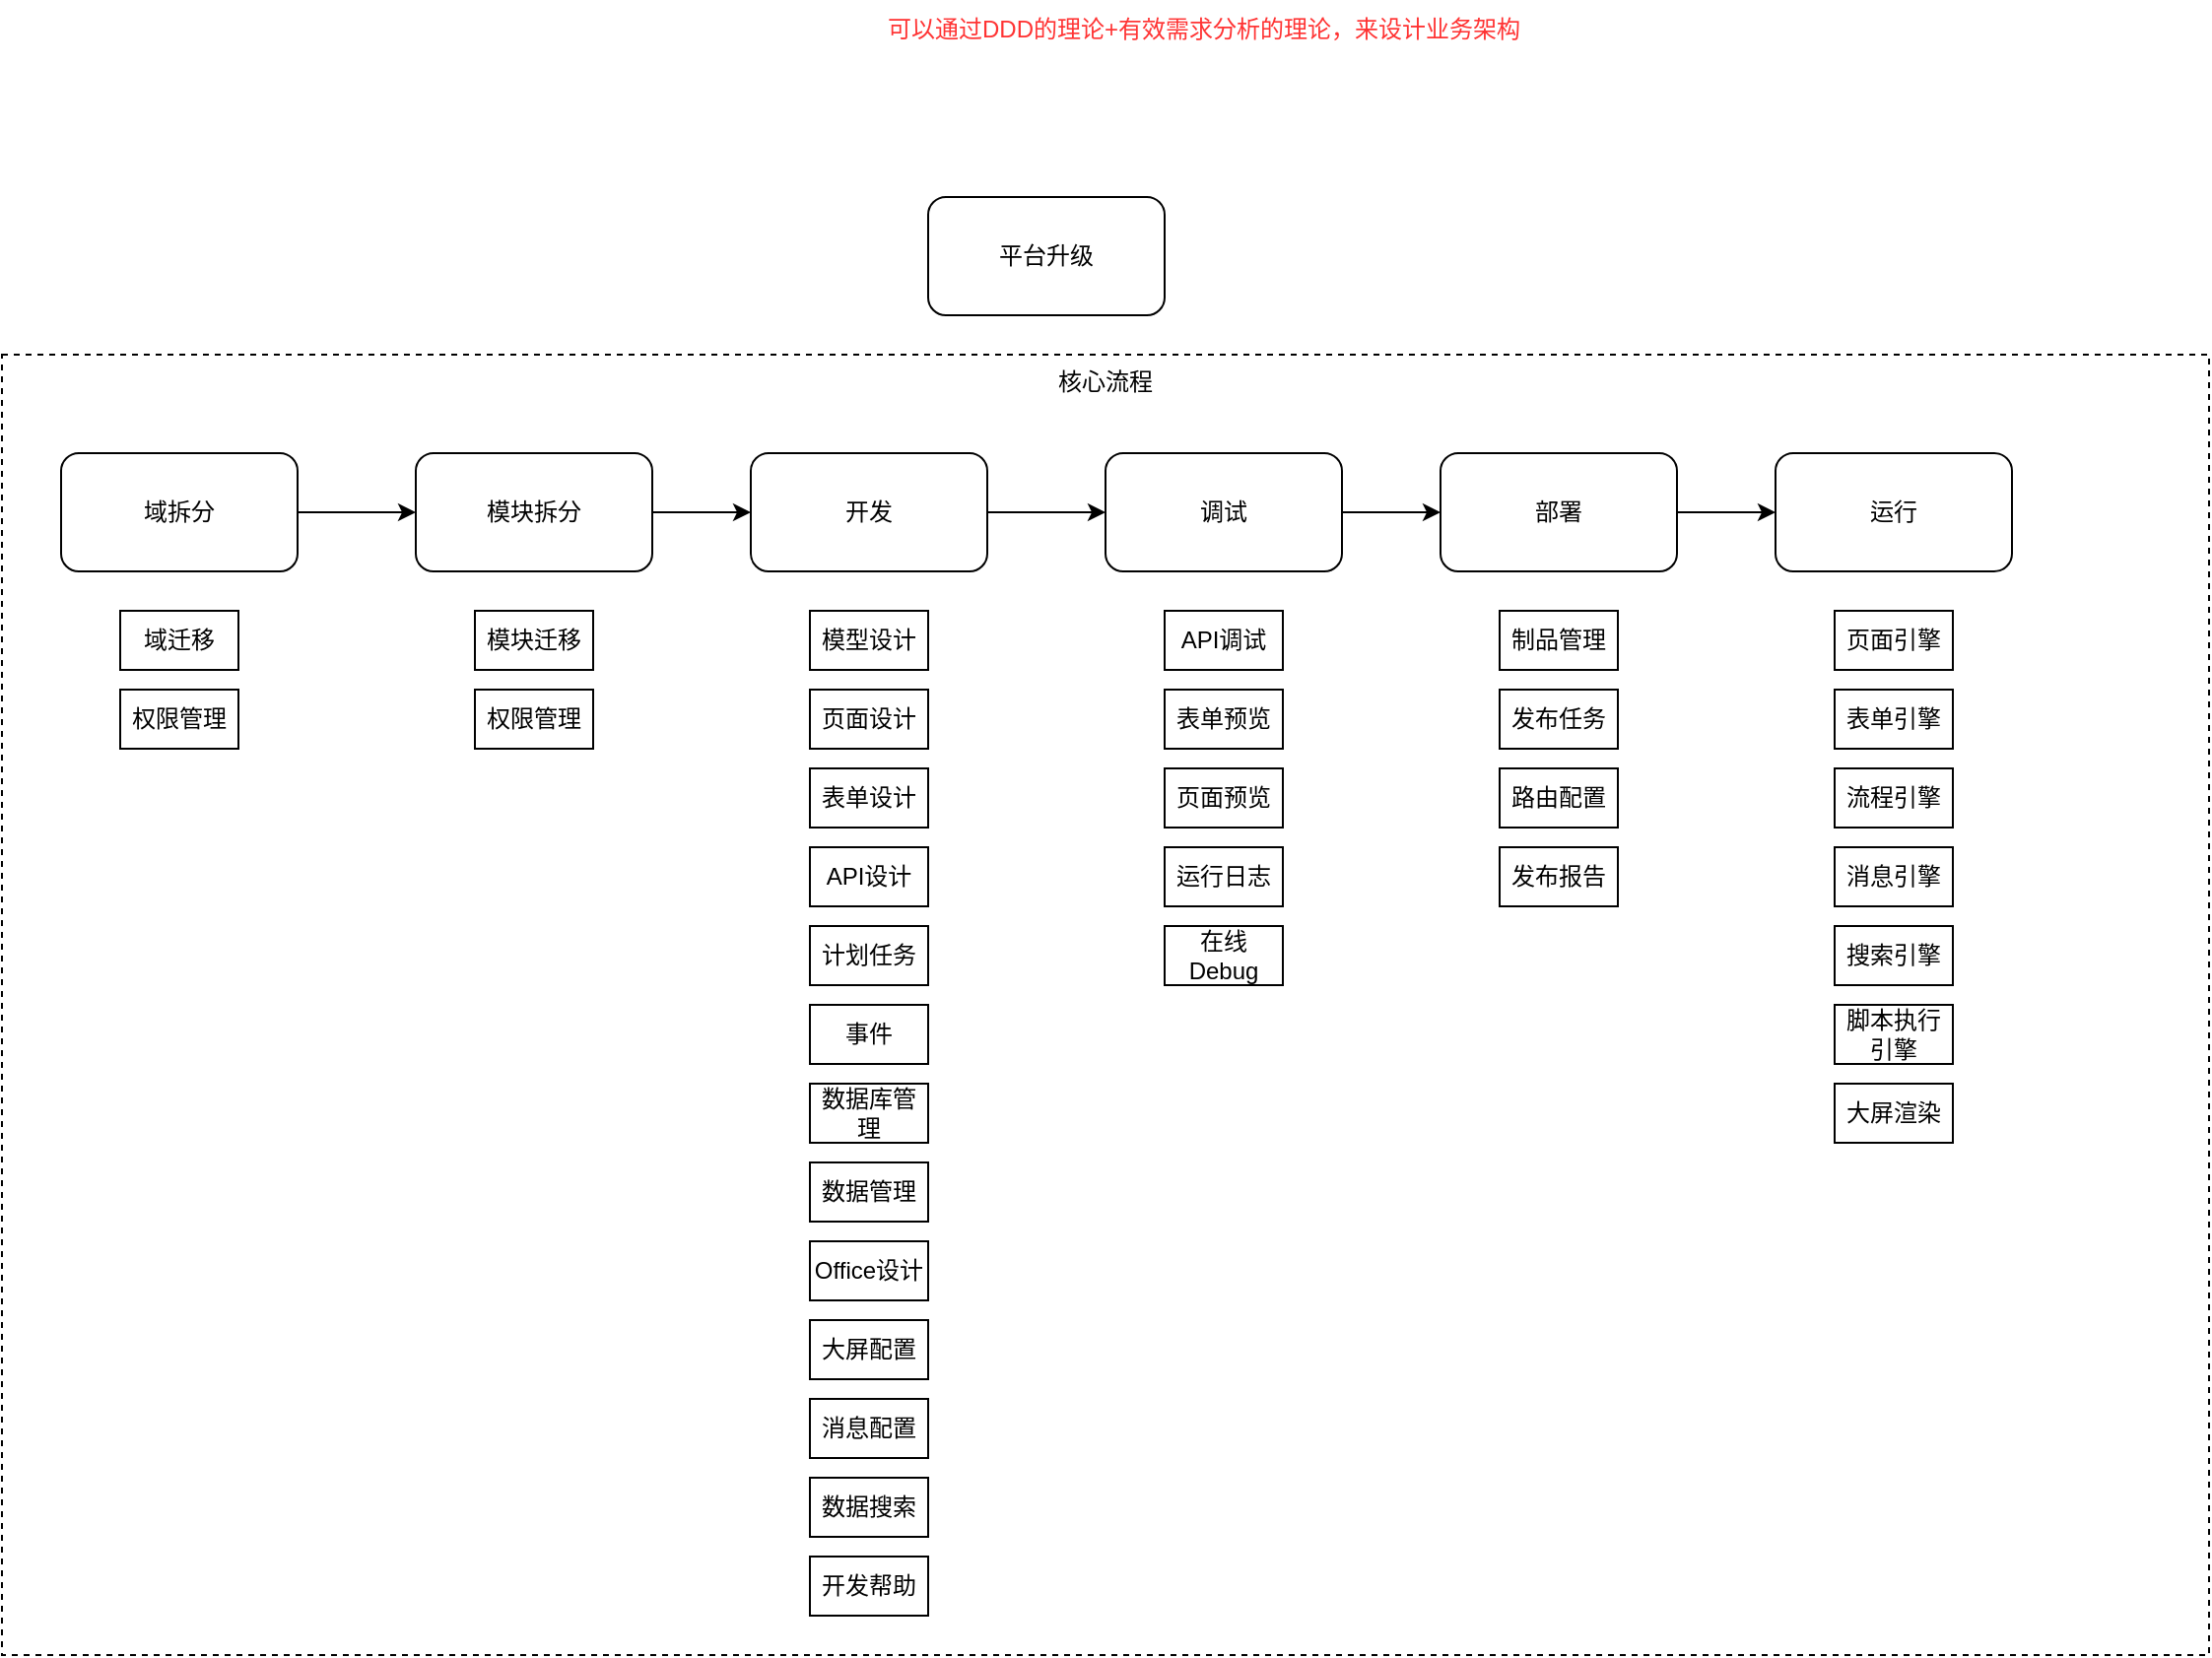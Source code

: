 <mxfile version="24.7.3" type="github" pages="6">
  <diagram id="TgEblOys9-wuJtQfU5L5" name="业务架构">
    <mxGraphModel dx="1434" dy="5442" grid="1" gridSize="10" guides="1" tooltips="1" connect="1" arrows="1" fold="1" page="1" pageScale="1" pageWidth="3300" pageHeight="4681" math="0" shadow="0">
      <root>
        <mxCell id="0" />
        <mxCell id="1" parent="0" />
        <mxCell id="NXiqKKTKBgHS7uRU6WX4-46" value="核心流程" style="rounded=0;whiteSpace=wrap;html=1;fillColor=none;dashed=1;verticalAlign=top;" vertex="1" parent="1">
          <mxGeometry x="200" y="90" width="1120" height="660" as="geometry" />
        </mxCell>
        <mxCell id="NXiqKKTKBgHS7uRU6WX4-1" value="" style="edgeStyle=orthogonalEdgeStyle;rounded=0;orthogonalLoop=1;jettySize=auto;html=1;" edge="1" parent="1" source="NXiqKKTKBgHS7uRU6WX4-2" target="NXiqKKTKBgHS7uRU6WX4-4">
          <mxGeometry relative="1" as="geometry" />
        </mxCell>
        <mxCell id="NXiqKKTKBgHS7uRU6WX4-2" value="开发" style="rounded=1;whiteSpace=wrap;html=1;" vertex="1" parent="1">
          <mxGeometry x="580" y="140" width="120" height="60" as="geometry" />
        </mxCell>
        <mxCell id="NXiqKKTKBgHS7uRU6WX4-3" value="" style="edgeStyle=orthogonalEdgeStyle;rounded=0;orthogonalLoop=1;jettySize=auto;html=1;" edge="1" parent="1" source="NXiqKKTKBgHS7uRU6WX4-4" target="NXiqKKTKBgHS7uRU6WX4-6">
          <mxGeometry relative="1" as="geometry" />
        </mxCell>
        <mxCell id="NXiqKKTKBgHS7uRU6WX4-4" value="调试" style="rounded=1;whiteSpace=wrap;html=1;" vertex="1" parent="1">
          <mxGeometry x="760" y="140" width="120" height="60" as="geometry" />
        </mxCell>
        <mxCell id="NXiqKKTKBgHS7uRU6WX4-5" value="" style="edgeStyle=orthogonalEdgeStyle;rounded=0;orthogonalLoop=1;jettySize=auto;html=1;" edge="1" parent="1" source="NXiqKKTKBgHS7uRU6WX4-6" target="NXiqKKTKBgHS7uRU6WX4-7">
          <mxGeometry relative="1" as="geometry" />
        </mxCell>
        <mxCell id="NXiqKKTKBgHS7uRU6WX4-6" value="部署" style="rounded=1;whiteSpace=wrap;html=1;" vertex="1" parent="1">
          <mxGeometry x="930" y="140" width="120" height="60" as="geometry" />
        </mxCell>
        <mxCell id="NXiqKKTKBgHS7uRU6WX4-7" value="运行" style="rounded=1;whiteSpace=wrap;html=1;" vertex="1" parent="1">
          <mxGeometry x="1100" y="140" width="120" height="60" as="geometry" />
        </mxCell>
        <mxCell id="NXiqKKTKBgHS7uRU6WX4-8" value="API设计" style="rounded=0;whiteSpace=wrap;html=1;fontColor=#000000;" vertex="1" parent="1">
          <mxGeometry x="610" y="340" width="60" height="30" as="geometry" />
        </mxCell>
        <mxCell id="NXiqKKTKBgHS7uRU6WX4-9" value="模型设计" style="rounded=0;whiteSpace=wrap;html=1;fontColor=#000000;" vertex="1" parent="1">
          <mxGeometry x="610" y="220" width="60" height="30" as="geometry" />
        </mxCell>
        <mxCell id="NXiqKKTKBgHS7uRU6WX4-10" value="" style="edgeStyle=orthogonalEdgeStyle;rounded=0;orthogonalLoop=1;jettySize=auto;html=1;" edge="1" parent="1" source="NXiqKKTKBgHS7uRU6WX4-11" target="NXiqKKTKBgHS7uRU6WX4-2">
          <mxGeometry relative="1" as="geometry" />
        </mxCell>
        <mxCell id="NXiqKKTKBgHS7uRU6WX4-11" value="模块拆分" style="rounded=1;whiteSpace=wrap;html=1;" vertex="1" parent="1">
          <mxGeometry x="410" y="140" width="120" height="60" as="geometry" />
        </mxCell>
        <mxCell id="NXiqKKTKBgHS7uRU6WX4-12" value="页面设计" style="rounded=0;whiteSpace=wrap;html=1;fontColor=#000000;" vertex="1" parent="1">
          <mxGeometry x="610" y="260" width="60" height="30" as="geometry" />
        </mxCell>
        <mxCell id="NXiqKKTKBgHS7uRU6WX4-13" value="" style="edgeStyle=orthogonalEdgeStyle;rounded=0;orthogonalLoop=1;jettySize=auto;html=1;" edge="1" parent="1" source="NXiqKKTKBgHS7uRU6WX4-14" target="NXiqKKTKBgHS7uRU6WX4-11">
          <mxGeometry relative="1" as="geometry" />
        </mxCell>
        <mxCell id="NXiqKKTKBgHS7uRU6WX4-14" value="域拆分" style="rounded=1;whiteSpace=wrap;html=1;" vertex="1" parent="1">
          <mxGeometry x="230" y="140" width="120" height="60" as="geometry" />
        </mxCell>
        <mxCell id="NXiqKKTKBgHS7uRU6WX4-15" value="表单设计" style="rounded=0;whiteSpace=wrap;html=1;fontColor=#000000;" vertex="1" parent="1">
          <mxGeometry x="610" y="300" width="60" height="30" as="geometry" />
        </mxCell>
        <mxCell id="NXiqKKTKBgHS7uRU6WX4-16" value="API调试" style="rounded=0;whiteSpace=wrap;html=1;fontColor=#000000;" vertex="1" parent="1">
          <mxGeometry x="790" y="220" width="60" height="30" as="geometry" />
        </mxCell>
        <mxCell id="NXiqKKTKBgHS7uRU6WX4-17" value="表单预览" style="rounded=0;whiteSpace=wrap;html=1;fontColor=#000000;" vertex="1" parent="1">
          <mxGeometry x="790" y="260" width="60" height="30" as="geometry" />
        </mxCell>
        <mxCell id="NXiqKKTKBgHS7uRU6WX4-18" value="页面预览" style="rounded=0;whiteSpace=wrap;html=1;fontColor=#000000;" vertex="1" parent="1">
          <mxGeometry x="790" y="300" width="60" height="30" as="geometry" />
        </mxCell>
        <mxCell id="NXiqKKTKBgHS7uRU6WX4-19" value="页面引擎" style="rounded=0;whiteSpace=wrap;html=1;fontColor=#000000;" vertex="1" parent="1">
          <mxGeometry x="1130" y="220" width="60" height="30" as="geometry" />
        </mxCell>
        <mxCell id="NXiqKKTKBgHS7uRU6WX4-20" value="计划任务" style="rounded=0;whiteSpace=wrap;html=1;fontColor=#000000;" vertex="1" parent="1">
          <mxGeometry x="610" y="380" width="60" height="30" as="geometry" />
        </mxCell>
        <mxCell id="NXiqKKTKBgHS7uRU6WX4-21" value="事件" style="rounded=0;whiteSpace=wrap;html=1;fontColor=#000000;" vertex="1" parent="1">
          <mxGeometry x="610" y="420" width="60" height="30" as="geometry" />
        </mxCell>
        <mxCell id="NXiqKKTKBgHS7uRU6WX4-22" value="平台升级" style="rounded=1;whiteSpace=wrap;html=1;" vertex="1" parent="1">
          <mxGeometry x="670" y="10" width="120" height="60" as="geometry" />
        </mxCell>
        <mxCell id="NXiqKKTKBgHS7uRU6WX4-23" value="运行日志" style="rounded=0;whiteSpace=wrap;html=1;fontColor=#000000;" vertex="1" parent="1">
          <mxGeometry x="790" y="340" width="60" height="30" as="geometry" />
        </mxCell>
        <mxCell id="NXiqKKTKBgHS7uRU6WX4-24" value="数据库管理" style="rounded=0;whiteSpace=wrap;html=1;fontColor=#000000;" vertex="1" parent="1">
          <mxGeometry x="610" y="460" width="60" height="30" as="geometry" />
        </mxCell>
        <mxCell id="NXiqKKTKBgHS7uRU6WX4-25" value="Office设计" style="rounded=0;whiteSpace=wrap;html=1;fontColor=#000000;" vertex="1" parent="1">
          <mxGeometry x="610" y="540" width="60" height="30" as="geometry" />
        </mxCell>
        <mxCell id="NXiqKKTKBgHS7uRU6WX4-26" value="表单引擎" style="rounded=0;whiteSpace=wrap;html=1;fontColor=#000000;" vertex="1" parent="1">
          <mxGeometry x="1130" y="260" width="60" height="30" as="geometry" />
        </mxCell>
        <mxCell id="NXiqKKTKBgHS7uRU6WX4-27" value="流程引擎" style="rounded=0;whiteSpace=wrap;html=1;fontColor=#000000;" vertex="1" parent="1">
          <mxGeometry x="1130" y="300" width="60" height="30" as="geometry" />
        </mxCell>
        <mxCell id="NXiqKKTKBgHS7uRU6WX4-28" value="脚本执行引擎" style="rounded=0;whiteSpace=wrap;html=1;fontColor=#000000;" vertex="1" parent="1">
          <mxGeometry x="1130" y="420" width="60" height="30" as="geometry" />
        </mxCell>
        <mxCell id="NXiqKKTKBgHS7uRU6WX4-29" value="大屏渲染" style="rounded=0;whiteSpace=wrap;html=1;fontColor=#000000;" vertex="1" parent="1">
          <mxGeometry x="1130" y="460" width="60" height="30" as="geometry" />
        </mxCell>
        <mxCell id="NXiqKKTKBgHS7uRU6WX4-30" value="大屏配置" style="rounded=0;whiteSpace=wrap;html=1;fontColor=#000000;" vertex="1" parent="1">
          <mxGeometry x="610" y="580" width="60" height="30" as="geometry" />
        </mxCell>
        <mxCell id="NXiqKKTKBgHS7uRU6WX4-31" value="消息配置" style="rounded=0;whiteSpace=wrap;html=1;fontColor=#000000;" vertex="1" parent="1">
          <mxGeometry x="610" y="620" width="60" height="30" as="geometry" />
        </mxCell>
        <mxCell id="NXiqKKTKBgHS7uRU6WX4-32" value="数据搜索" style="rounded=0;whiteSpace=wrap;html=1;fontColor=#000000;" vertex="1" parent="1">
          <mxGeometry x="610" y="660" width="60" height="30" as="geometry" />
        </mxCell>
        <mxCell id="NXiqKKTKBgHS7uRU6WX4-33" value="发布任务" style="rounded=0;whiteSpace=wrap;html=1;fontColor=#000000;" vertex="1" parent="1">
          <mxGeometry x="960" y="260" width="60" height="30" as="geometry" />
        </mxCell>
        <mxCell id="NXiqKKTKBgHS7uRU6WX4-34" value="制品管理" style="rounded=0;whiteSpace=wrap;html=1;fontColor=#000000;" vertex="1" parent="1">
          <mxGeometry x="960" y="220" width="60" height="30" as="geometry" />
        </mxCell>
        <mxCell id="NXiqKKTKBgHS7uRU6WX4-35" value="路由配置" style="rounded=0;whiteSpace=wrap;html=1;fontColor=#000000;" vertex="1" parent="1">
          <mxGeometry x="960" y="300" width="60" height="30" as="geometry" />
        </mxCell>
        <mxCell id="NXiqKKTKBgHS7uRU6WX4-36" value="发布报告" style="rounded=0;whiteSpace=wrap;html=1;fontColor=#000000;" vertex="1" parent="1">
          <mxGeometry x="960" y="340" width="60" height="30" as="geometry" />
        </mxCell>
        <mxCell id="NXiqKKTKBgHS7uRU6WX4-37" value="数据管理" style="rounded=0;whiteSpace=wrap;html=1;fontColor=#000000;" vertex="1" parent="1">
          <mxGeometry x="610" y="500" width="60" height="30" as="geometry" />
        </mxCell>
        <mxCell id="NXiqKKTKBgHS7uRU6WX4-38" value="开发帮助" style="rounded=0;whiteSpace=wrap;html=1;fontColor=#000000;" vertex="1" parent="1">
          <mxGeometry x="610" y="700" width="60" height="30" as="geometry" />
        </mxCell>
        <mxCell id="NXiqKKTKBgHS7uRU6WX4-39" value="消息引擎" style="rounded=0;whiteSpace=wrap;html=1;fontColor=#000000;" vertex="1" parent="1">
          <mxGeometry x="1130" y="340" width="60" height="30" as="geometry" />
        </mxCell>
        <mxCell id="NXiqKKTKBgHS7uRU6WX4-40" value="在线Debug" style="rounded=0;whiteSpace=wrap;html=1;fontColor=#000000;" vertex="1" parent="1">
          <mxGeometry x="790" y="380" width="60" height="30" as="geometry" />
        </mxCell>
        <mxCell id="NXiqKKTKBgHS7uRU6WX4-41" value="搜索引擎" style="rounded=0;whiteSpace=wrap;html=1;fontColor=#000000;" vertex="1" parent="1">
          <mxGeometry x="1130" y="380" width="60" height="30" as="geometry" />
        </mxCell>
        <mxCell id="NXiqKKTKBgHS7uRU6WX4-42" value="域迁移" style="rounded=0;whiteSpace=wrap;html=1;fontColor=#000000;" vertex="1" parent="1">
          <mxGeometry x="260" y="220" width="60" height="30" as="geometry" />
        </mxCell>
        <mxCell id="NXiqKKTKBgHS7uRU6WX4-43" value="模块迁移" style="rounded=0;whiteSpace=wrap;html=1;fontColor=#000000;" vertex="1" parent="1">
          <mxGeometry x="440" y="220" width="60" height="30" as="geometry" />
        </mxCell>
        <mxCell id="NXiqKKTKBgHS7uRU6WX4-44" value="权限管理" style="rounded=0;whiteSpace=wrap;html=1;fontColor=#000000;" vertex="1" parent="1">
          <mxGeometry x="260" y="260" width="60" height="30" as="geometry" />
        </mxCell>
        <mxCell id="NXiqKKTKBgHS7uRU6WX4-45" value="权限管理" style="rounded=0;whiteSpace=wrap;html=1;fontColor=#000000;" vertex="1" parent="1">
          <mxGeometry x="440" y="260" width="60" height="30" as="geometry" />
        </mxCell>
        <mxCell id="BQDv1lIhO2jmns3_EYw7-2" value="可以通过DDD的理论+有效需求分析的理论，来设计业务架构" style="text;html=1;align=center;verticalAlign=middle;whiteSpace=wrap;rounded=0;fontColor=#FF3333;" vertex="1" parent="1">
          <mxGeometry x="480" y="-90" width="660" height="30" as="geometry" />
        </mxCell>
      </root>
    </mxGraphModel>
  </diagram>
  <diagram id="fDyzKNaVeg02SKd7p93Q" name="产品架构">
    <mxGraphModel dx="1434" dy="761" grid="1" gridSize="10" guides="1" tooltips="1" connect="1" arrows="1" fold="1" page="1" pageScale="1" pageWidth="3300" pageHeight="4681" math="0" shadow="0">
      <root>
        <mxCell id="0" />
        <mxCell id="1" parent="0" />
        <mxCell id="lwXTYATX65Y4Yy627X_j-1" value="运行时" style="rounded=0;whiteSpace=wrap;html=1;verticalAlign=top;fillColor=#fff0c4;strokeColor=none;align=center;textShadow=0;dashed=1;strokeWidth=2;imageAspect=1;" vertex="1" parent="1">
          <mxGeometry x="326" y="553" width="691" height="157" as="geometry" />
        </mxCell>
        <mxCell id="lwXTYATX65Y4Yy627X_j-2" value="支撑" style="rounded=0;whiteSpace=wrap;html=1;verticalAlign=top;fillColor=#F7D265;strokeColor=none;align=center;textShadow=0;dashed=1;strokeWidth=2;imageAspect=1;" vertex="1" parent="1">
          <mxGeometry x="683" y="583" width="315" height="117" as="geometry" />
        </mxCell>
        <mxCell id="lwXTYATX65Y4Yy627X_j-3" value="开发" style="rounded=0;whiteSpace=wrap;html=1;verticalAlign=top;fillColor=#DAE5F2;strokeColor=none;align=center;textShadow=0;dashed=1;strokeWidth=2;fontColor=#000000;fillStyle=auto;" vertex="1" parent="1">
          <mxGeometry x="330" y="250" width="692" height="200" as="geometry" />
        </mxCell>
        <mxCell id="lwXTYATX65Y4Yy627X_j-6" value="模型设计器" style="rounded=1;whiteSpace=wrap;html=1;verticalAlign=middle;fillColor=#29417F;fontColor=#FFFFFF;strokeColor=none;" vertex="1" parent="1">
          <mxGeometry x="351" y="280" width="96" height="35" as="geometry" />
        </mxCell>
        <mxCell id="lwXTYATX65Y4Yy627X_j-7" value="页面设计器" style="rounded=1;whiteSpace=wrap;html=1;verticalAlign=middle;fillColor=#29417F;fontColor=#FFFFFF;strokeColor=none;" vertex="1" parent="1">
          <mxGeometry x="470" y="280" width="96" height="35" as="geometry" />
        </mxCell>
        <mxCell id="lwXTYATX65Y4Yy627X_j-8" value="表单设计器" style="rounded=1;whiteSpace=wrap;html=1;verticalAlign=middle;fillColor=#29417F;fontColor=#FFFFFF;strokeColor=none;" vertex="1" parent="1">
          <mxGeometry x="589" y="280" width="96" height="35" as="geometry" />
        </mxCell>
        <mxCell id="lwXTYATX65Y4Yy627X_j-9" value="业务编排" style="rounded=1;whiteSpace=wrap;html=1;verticalAlign=middle;fillColor=#29417F;fontColor=#FFFFFF;strokeColor=none;" vertex="1" parent="1">
          <mxGeometry x="351" y="406" width="96" height="35" as="geometry" />
        </mxCell>
        <mxCell id="lwXTYATX65Y4Yy627X_j-10" value="计划任务" style="rounded=1;whiteSpace=wrap;html=1;verticalAlign=middle;fillColor=#29417F;fontColor=#FFFFFF;strokeColor=none;" vertex="1" parent="1">
          <mxGeometry x="470" y="406" width="96" height="35" as="geometry" />
        </mxCell>
        <mxCell id="lwXTYATX65Y4Yy627X_j-11" value="事件监听" style="rounded=1;whiteSpace=wrap;html=1;verticalAlign=middle;fillColor=#29417F;fontColor=#FFFFFF;strokeColor=none;" vertex="1" parent="1">
          <mxGeometry x="589" y="406" width="96" height="35" as="geometry" />
        </mxCell>
        <mxCell id="lwXTYATX65Y4Yy627X_j-12" value="数据库管理" style="rounded=1;whiteSpace=wrap;html=1;verticalAlign=middle;fillColor=#29417F;fontColor=#FFFFFF;strokeColor=none;" vertex="1" parent="1">
          <mxGeometry x="472" y="365" width="103.25" height="35" as="geometry" />
        </mxCell>
        <mxCell id="lwXTYATX65Y4Yy627X_j-13" value="数据管理" style="rounded=1;whiteSpace=wrap;html=1;verticalAlign=middle;fillColor=#29417F;fontColor=#FFFFFF;strokeColor=none;" vertex="1" parent="1">
          <mxGeometry x="351" y="322" width="96" height="35" as="geometry" />
        </mxCell>
        <mxCell id="lwXTYATX65Y4Yy627X_j-14" value="Office设计器" style="rounded=1;whiteSpace=wrap;html=1;verticalAlign=middle;fillColor=#29417F;fontColor=#FFFFFF;strokeColor=none;" vertex="1" parent="1">
          <mxGeometry x="470" y="322" width="96" height="35" as="geometry" />
        </mxCell>
        <mxCell id="lwXTYATX65Y4Yy627X_j-15" value="数据大屏设计器" style="rounded=1;whiteSpace=wrap;html=1;verticalAlign=middle;fillColor=#29417F;fontColor=#FFFFFF;strokeColor=none;" vertex="1" parent="1">
          <mxGeometry x="589" y="322" width="110" height="35" as="geometry" />
        </mxCell>
        <mxCell id="lwXTYATX65Y4Yy627X_j-16" value="消息配置" style="rounded=1;whiteSpace=wrap;html=1;verticalAlign=middle;fillColor=#29417F;fontColor=#FFFFFF;strokeColor=none;" vertex="1" parent="1">
          <mxGeometry x="599" y="365" width="96" height="35" as="geometry" />
        </mxCell>
        <mxCell id="lwXTYATX65Y4Yy627X_j-17" value="开发帮助" style="rounded=1;whiteSpace=wrap;html=1;verticalAlign=middle;fillColor=#29417F;fontColor=#FFFFFF;strokeColor=none;" vertex="1" parent="1">
          <mxGeometry x="351" y="365" width="96" height="35" as="geometry" />
        </mxCell>
        <mxCell id="lwXTYATX65Y4Yy627X_j-19" value="业务域" style="rounded=1;whiteSpace=wrap;html=1;verticalAlign=middle;fillColor=#29417F;fontColor=#FFFFFF;strokeColor=none;" vertex="1" parent="1">
          <mxGeometry x="708" y="406" width="73.62" height="35" as="geometry" />
        </mxCell>
        <mxCell id="lwXTYATX65Y4Yy627X_j-20" value="业务模块" style="rounded=1;whiteSpace=wrap;html=1;verticalAlign=middle;fillColor=#29417F;fontColor=#FFFFFF;strokeColor=none;" vertex="1" parent="1">
          <mxGeometry x="804" y="406" width="76" height="35" as="geometry" />
        </mxCell>
        <mxCell id="lwXTYATX65Y4Yy627X_j-21" value="权限控制" style="rounded=1;whiteSpace=wrap;html=1;verticalAlign=middle;fillColor=#29417F;fontColor=#FFFFFF;strokeColor=none;" vertex="1" parent="1">
          <mxGeometry x="903" y="406" width="76" height="35" as="geometry" />
        </mxCell>
        <mxCell id="lwXTYATX65Y4Yy627X_j-22" value="API调试" style="rounded=1;whiteSpace=wrap;html=1;verticalAlign=middle;fillColor=#29417F;fontColor=#FFFFFF;strokeColor=none;" vertex="1" parent="1">
          <mxGeometry x="707" y="280" width="120" height="35" as="geometry" />
        </mxCell>
        <mxCell id="lwXTYATX65Y4Yy627X_j-23" value="表单预览" style="rounded=1;whiteSpace=wrap;html=1;verticalAlign=middle;fillColor=#29417F;fontColor=#FFFFFF;strokeColor=none;" vertex="1" parent="1">
          <mxGeometry x="850" y="280" width="120" height="35" as="geometry" />
        </mxCell>
        <mxCell id="lwXTYATX65Y4Yy627X_j-24" value="页面预览" style="rounded=1;whiteSpace=wrap;html=1;verticalAlign=middle;fillColor=#29417F;fontColor=#FFFFFF;strokeColor=none;" vertex="1" parent="1">
          <mxGeometry x="722" y="322" width="120" height="35" as="geometry" />
        </mxCell>
        <mxCell id="lwXTYATX65Y4Yy627X_j-25" value="异常堆栈" style="rounded=1;whiteSpace=wrap;html=1;verticalAlign=middle;fillColor=#29417F;fontColor=#FFFFFF;strokeColor=none;" vertex="1" parent="1">
          <mxGeometry x="864.5" y="322" width="120" height="35" as="geometry" />
        </mxCell>
        <mxCell id="lwXTYATX65Y4Yy627X_j-26" value="执行日志" style="rounded=1;whiteSpace=wrap;html=1;verticalAlign=middle;fillColor=#29417F;fontColor=#FFFFFF;strokeColor=none;" vertex="1" parent="1">
          <mxGeometry x="720" y="365" width="120" height="35" as="geometry" />
        </mxCell>
        <mxCell id="lwXTYATX65Y4Yy627X_j-27" value="在线调试" style="rounded=1;whiteSpace=wrap;html=1;verticalAlign=middle;fillColor=#29417F;fontColor=#FFFFFF;strokeColor=none;" vertex="1" parent="1">
          <mxGeometry x="864.5" y="365" width="120" height="35" as="geometry" />
        </mxCell>
        <mxCell id="lwXTYATX65Y4Yy627X_j-28" value="构建/部署" style="rounded=0;whiteSpace=wrap;html=1;verticalAlign=top;fillColor=#DEEBD2;strokeColor=none;align=center;textShadow=0;dashed=1;strokeWidth=2;fontColor=#000000;" vertex="1" parent="1">
          <mxGeometry x="330" y="456" width="692" height="87.5" as="geometry" />
        </mxCell>
        <mxCell id="lwXTYATX65Y4Yy627X_j-29" value="引擎" style="rounded=0;whiteSpace=wrap;html=1;verticalAlign=top;fillColor=#F7D265;strokeColor=none;align=center;textShadow=0;dashed=1;strokeWidth=2;imageAspect=1;" vertex="1" parent="1">
          <mxGeometry x="367" y="583" width="300" height="117" as="geometry" />
        </mxCell>
        <mxCell id="lwXTYATX65Y4Yy627X_j-30" value="制品管理" style="rounded=1;whiteSpace=wrap;html=1;verticalAlign=middle;fillColor=#4D6F30;fontColor=#FFFFFF;strokeColor=none;" vertex="1" parent="1">
          <mxGeometry x="575" y="493" width="96" height="35" as="geometry" />
        </mxCell>
        <mxCell id="lwXTYATX65Y4Yy627X_j-31" value="应用管理" style="rounded=1;whiteSpace=wrap;html=1;verticalAlign=middle;fillColor=#4D6F30;fontColor=#FFFFFF;strokeColor=none;" vertex="1" parent="1">
          <mxGeometry x="799" y="493" width="96" height="35" as="geometry" />
        </mxCell>
        <mxCell id="lwXTYATX65Y4Yy627X_j-33" value="发布" style="rounded=1;whiteSpace=wrap;html=1;verticalAlign=middle;fillColor=#4D6F30;fontColor=#FFFFFF;strokeColor=none;" vertex="1" parent="1">
          <mxGeometry x="911.12" y="493" width="96" height="35" as="geometry" />
        </mxCell>
        <mxCell id="lwXTYATX65Y4Yy627X_j-36" value="页面引擎" style="rounded=1;whiteSpace=wrap;html=1;verticalAlign=middle;fillColor=#aa7f25;fontColor=#FFFFFF;strokeColor=none;" vertex="1" parent="1">
          <mxGeometry x="393" y="616" width="74" height="35" as="geometry" />
        </mxCell>
        <mxCell id="lwXTYATX65Y4Yy627X_j-37" value="表单引擎" style="rounded=1;whiteSpace=wrap;html=1;verticalAlign=middle;fillColor=#AA7F25;fontColor=#FFFFFF;strokeColor=none;" vertex="1" parent="1">
          <mxGeometry x="483" y="616" width="74" height="35" as="geometry" />
        </mxCell>
        <mxCell id="lwXTYATX65Y4Yy627X_j-38" value="流程引擎" style="rounded=1;whiteSpace=wrap;html=1;verticalAlign=middle;fillColor=#AA7F25;fontColor=#FFFFFF;strokeColor=none;" vertex="1" parent="1">
          <mxGeometry x="571" y="616" width="74" height="35" as="geometry" />
        </mxCell>
        <mxCell id="lwXTYATX65Y4Yy627X_j-39" value="消息" style="rounded=1;whiteSpace=wrap;html=1;verticalAlign=middle;fillColor=#AA7F25;fontColor=#FFFFFF;strokeColor=none;" vertex="1" parent="1">
          <mxGeometry x="808.38" y="616" width="74" height="35" as="geometry" />
        </mxCell>
        <mxCell id="lwXTYATX65Y4Yy627X_j-40" value="数据搜索" style="rounded=1;whiteSpace=wrap;html=1;verticalAlign=middle;fillColor=#AA7F25;fontColor=#FFFFFF;strokeColor=none;" vertex="1" parent="1">
          <mxGeometry x="724.38" y="616" width="74" height="35" as="geometry" />
        </mxCell>
        <mxCell id="lwXTYATX65Y4Yy627X_j-41" value="脚本执行引擎" style="rounded=1;whiteSpace=wrap;html=1;verticalAlign=middle;fillColor=#AA7F25;fontColor=#FFFFFF;strokeColor=none;" vertex="1" parent="1">
          <mxGeometry x="393" y="653.5" width="90" height="35" as="geometry" />
        </mxCell>
        <mxCell id="lwXTYATX65Y4Yy627X_j-42" value="数据大屏渲染" style="rounded=1;whiteSpace=wrap;html=1;verticalAlign=middle;fillColor=#AA7F25;fontColor=#FFFFFF;strokeColor=none;" vertex="1" parent="1">
          <mxGeometry x="493.12" y="653.5" width="100" height="35" as="geometry" />
        </mxCell>
        <mxCell id="lwXTYATX65Y4Yy627X_j-43" value="监控/告警" style="rounded=1;whiteSpace=wrap;html=1;verticalAlign=top;align=center;textShadow=0;dashed=1;strokeWidth=2;arcSize=0;strokeColor=none;fillColor=#f5f5f5;fontColor=#333333;" vertex="1" parent="1">
          <mxGeometry x="326" y="720" width="689" height="83" as="geometry" />
        </mxCell>
        <mxCell id="lwXTYATX65Y4Yy627X_j-44" value="其他" style="rounded=1;whiteSpace=wrap;html=1;verticalAlign=middle;fillColor=#E0E0E0;fontColor=#FFFFFF;strokeColor=none;" vertex="1" parent="1">
          <mxGeometry x="937" y="752" width="54" height="35" as="geometry" />
        </mxCell>
        <mxCell id="lwXTYATX65Y4Yy627X_j-45" value="CPU使用率" style="rounded=1;whiteSpace=wrap;html=1;verticalAlign=middle;fillColor=#E0E0E0;fontColor=#FFFFFF;strokeColor=none;" vertex="1" parent="1">
          <mxGeometry x="351" y="752" width="74" height="35" as="geometry" />
        </mxCell>
        <mxCell id="lwXTYATX65Y4Yy627X_j-46" value="平均负载" style="rounded=1;whiteSpace=wrap;html=1;verticalAlign=middle;fillColor=#E0E0E0;fontColor=#FFFFFF;strokeColor=none;" vertex="1" parent="1">
          <mxGeometry x="439" y="752" width="74" height="35" as="geometry" />
        </mxCell>
        <mxCell id="lwXTYATX65Y4Yy627X_j-47" value="内存使用率" style="rounded=1;whiteSpace=wrap;html=1;verticalAlign=middle;fillColor=#E0E0E0;fontColor=#FFFFFF;strokeColor=none;" vertex="1" parent="1">
          <mxGeometry x="527" y="752" width="74" height="35" as="geometry" />
        </mxCell>
        <mxCell id="lwXTYATX65Y4Yy627X_j-48" value="GC情况" style="rounded=1;whiteSpace=wrap;html=1;verticalAlign=middle;fillColor=#E0E0E0;fontColor=#FFFFFF;strokeColor=none;" vertex="1" parent="1">
          <mxGeometry x="615" y="752" width="74" height="35" as="geometry" />
        </mxCell>
        <mxCell id="lwXTYATX65Y4Yy627X_j-49" value="数据库连接池情况" style="rounded=1;whiteSpace=wrap;html=1;verticalAlign=middle;fillColor=#E0E0E0;fontColor=#FFFFFF;strokeColor=none;" vertex="1" parent="1">
          <mxGeometry x="703" y="752" width="116.75" height="35" as="geometry" />
        </mxCell>
        <mxCell id="lwXTYATX65Y4Yy627X_j-50" value="平均响应时间" style="rounded=1;whiteSpace=wrap;html=1;verticalAlign=middle;fillColor=#E0E0E0;fontColor=#FFFFFF;strokeColor=none;" vertex="1" parent="1">
          <mxGeometry x="834" y="752" width="89" height="35" as="geometry" />
        </mxCell>
        <mxCell id="lwXTYATX65Y4Yy627X_j-51" value="数据字典" style="rounded=1;whiteSpace=wrap;html=1;verticalAlign=middle;fillColor=#AA7F25;fontColor=#FFFFFF;strokeColor=none;" vertex="1" parent="1">
          <mxGeometry x="724.38" y="653.5" width="74" height="35" as="geometry" />
        </mxCell>
        <mxCell id="lwXTYATX65Y4Yy627X_j-52" value="任务追踪" style="rounded=1;whiteSpace=wrap;html=1;verticalAlign=middle;fillColor=#AA7F25;fontColor=#FFFFFF;strokeColor=none;" vertex="1" parent="1">
          <mxGeometry x="808.38" y="653.5" width="74" height="35" as="geometry" />
        </mxCell>
        <mxCell id="wbJWhuoeZuPrzqY8Jndk-1" value="项目管理" style="rounded=1;whiteSpace=wrap;html=1;verticalAlign=middle;fillColor=#4D6F30;fontColor=#FFFFFF;strokeColor=none;" vertex="1" parent="1">
          <mxGeometry x="463" y="493" width="96" height="35" as="geometry" />
        </mxCell>
        <mxCell id="wbJWhuoeZuPrzqY8Jndk-2" value="软件系统管理" style="rounded=1;whiteSpace=wrap;html=1;verticalAlign=middle;fillColor=#4D6F30;fontColor=#FFFFFF;strokeColor=none;" vertex="1" parent="1">
          <mxGeometry x="351" y="493" width="96" height="35" as="geometry" />
        </mxCell>
        <mxCell id="wbJWhuoeZuPrzqY8Jndk-3" value="软件系统管理" style="rounded=1;whiteSpace=wrap;html=1;verticalAlign=middle;fillColor=#4D6F30;fontColor=#FFFFFF;strokeColor=none;" vertex="1" parent="1">
          <mxGeometry x="687" y="493" width="96" height="35" as="geometry" />
        </mxCell>
        <mxCell id="wbJWhuoeZuPrzqY8Jndk-5" value="系统日志" style="rounded=1;whiteSpace=wrap;html=1;verticalAlign=middle;fillColor=#AA7F25;fontColor=#FFFFFF;strokeColor=none;" vertex="1" parent="1">
          <mxGeometry x="893.38" y="616" width="74" height="35" as="geometry" />
        </mxCell>
      </root>
    </mxGraphModel>
  </diagram>
  <diagram id="1Kn30-KsirsfdRHkHEOh" name="应用架构">
    <mxGraphModel dx="1434" dy="761" grid="1" gridSize="10" guides="1" tooltips="1" connect="1" arrows="1" fold="1" page="1" pageScale="1" pageWidth="3300" pageHeight="4681" math="0" shadow="0">
      <root>
        <mxCell id="0" />
        <mxCell id="1" parent="0" />
        <mxCell id="k9MDxwEQzIYupbchxDqZ-1" value="运行时" style="rounded=0;whiteSpace=wrap;html=1;verticalAlign=top;fillColor=#fff0c4;strokeColor=none;align=center;textShadow=0;dashed=1;strokeWidth=2;imageAspect=1;" vertex="1" parent="1">
          <mxGeometry x="841" y="680" width="691" height="157" as="geometry" />
        </mxCell>
        <mxCell id="k9MDxwEQzIYupbchxDqZ-2" value="支撑应用" style="rounded=0;whiteSpace=wrap;html=1;verticalAlign=top;fillColor=#F7D265;strokeColor=none;align=center;textShadow=0;dashed=1;strokeWidth=2;imageAspect=1;" vertex="1" parent="1">
          <mxGeometry x="1170" y="710" width="343" height="117" as="geometry" />
        </mxCell>
        <mxCell id="k9MDxwEQzIYupbchxDqZ-52" value="" style="rounded=0;whiteSpace=wrap;html=1;fillColor=none;dashed=1;" vertex="1" parent="1">
          <mxGeometry x="1180" y="744.5" width="70" height="70" as="geometry" />
        </mxCell>
        <mxCell id="k9MDxwEQzIYupbchxDqZ-3" value="开发应用" style="rounded=0;whiteSpace=wrap;html=1;verticalAlign=top;fillColor=#DAE5F2;strokeColor=none;align=center;textShadow=0;dashed=1;strokeWidth=2;fontColor=#000000;fillStyle=auto;" vertex="1" parent="1">
          <mxGeometry x="840" y="380" width="692" height="200" as="geometry" />
        </mxCell>
        <mxCell id="k9MDxwEQzIYupbchxDqZ-4" value="模型设计器" style="rounded=1;whiteSpace=wrap;html=1;verticalAlign=middle;fillColor=#29417F;fontColor=#FFFFFF;strokeColor=none;" vertex="1" parent="1">
          <mxGeometry x="872.5" y="407" width="96" height="35" as="geometry" />
        </mxCell>
        <mxCell id="k9MDxwEQzIYupbchxDqZ-5" value="页面设计器" style="rounded=1;whiteSpace=wrap;html=1;verticalAlign=middle;fillColor=#29417F;fontColor=#FFFFFF;strokeColor=none;" vertex="1" parent="1">
          <mxGeometry x="991.5" y="407" width="96" height="35" as="geometry" />
        </mxCell>
        <mxCell id="k9MDxwEQzIYupbchxDqZ-6" value="表单设计器" style="rounded=1;whiteSpace=wrap;html=1;verticalAlign=middle;fillColor=#29417F;fontColor=#FFFFFF;strokeColor=none;" vertex="1" parent="1">
          <mxGeometry x="1110.5" y="407" width="96" height="35" as="geometry" />
        </mxCell>
        <mxCell id="k9MDxwEQzIYupbchxDqZ-7" value="业务编排" style="rounded=1;whiteSpace=wrap;html=1;verticalAlign=middle;fillColor=#29417F;fontColor=#FFFFFF;strokeColor=none;" vertex="1" parent="1">
          <mxGeometry x="872.5" y="533" width="96" height="35" as="geometry" />
        </mxCell>
        <mxCell id="k9MDxwEQzIYupbchxDqZ-8" value="计划任务" style="rounded=1;whiteSpace=wrap;html=1;verticalAlign=middle;fillColor=#29417F;fontColor=#FFFFFF;strokeColor=none;" vertex="1" parent="1">
          <mxGeometry x="991.5" y="533" width="96" height="35" as="geometry" />
        </mxCell>
        <mxCell id="k9MDxwEQzIYupbchxDqZ-9" value="事件监听" style="rounded=1;whiteSpace=wrap;html=1;verticalAlign=middle;fillColor=#29417F;fontColor=#FFFFFF;strokeColor=none;" vertex="1" parent="1">
          <mxGeometry x="1110.5" y="533" width="96" height="35" as="geometry" />
        </mxCell>
        <mxCell id="k9MDxwEQzIYupbchxDqZ-10" value="数据库管理" style="rounded=1;whiteSpace=wrap;html=1;verticalAlign=middle;fillColor=#29417F;fontColor=#FFFFFF;strokeColor=none;" vertex="1" parent="1">
          <mxGeometry x="993.5" y="492" width="103.25" height="35" as="geometry" />
        </mxCell>
        <mxCell id="k9MDxwEQzIYupbchxDqZ-11" value="数据管理" style="rounded=1;whiteSpace=wrap;html=1;verticalAlign=middle;fillColor=#29417F;fontColor=#FFFFFF;strokeColor=none;" vertex="1" parent="1">
          <mxGeometry x="872.5" y="449" width="96" height="35" as="geometry" />
        </mxCell>
        <mxCell id="k9MDxwEQzIYupbchxDqZ-12" value="Office设计器" style="rounded=1;whiteSpace=wrap;html=1;verticalAlign=middle;fillColor=#29417F;fontColor=#FFFFFF;strokeColor=none;" vertex="1" parent="1">
          <mxGeometry x="991.5" y="449" width="96" height="35" as="geometry" />
        </mxCell>
        <mxCell id="k9MDxwEQzIYupbchxDqZ-13" value="数据大屏设计器" style="rounded=1;whiteSpace=wrap;html=1;verticalAlign=middle;fillColor=#29417F;fontColor=#FFFFFF;strokeColor=none;" vertex="1" parent="1">
          <mxGeometry x="1110.5" y="449" width="110" height="35" as="geometry" />
        </mxCell>
        <mxCell id="k9MDxwEQzIYupbchxDqZ-14" value="消息配置" style="rounded=1;whiteSpace=wrap;html=1;verticalAlign=middle;fillColor=#29417F;fontColor=#FFFFFF;strokeColor=none;" vertex="1" parent="1">
          <mxGeometry x="1121.5" y="492" width="96" height="35" as="geometry" />
        </mxCell>
        <mxCell id="k9MDxwEQzIYupbchxDqZ-15" value="开发帮助" style="rounded=1;whiteSpace=wrap;html=1;verticalAlign=middle;fillColor=#29417F;fontColor=#FFFFFF;strokeColor=none;" vertex="1" parent="1">
          <mxGeometry x="872.5" y="492" width="96" height="35" as="geometry" />
        </mxCell>
        <mxCell id="k9MDxwEQzIYupbchxDqZ-16" value="业务域" style="rounded=1;whiteSpace=wrap;html=1;verticalAlign=middle;fillColor=#29417F;fontColor=#FFFFFF;strokeColor=none;" vertex="1" parent="1">
          <mxGeometry x="1229.5" y="533" width="73.62" height="35" as="geometry" />
        </mxCell>
        <mxCell id="k9MDxwEQzIYupbchxDqZ-17" value="业务模块" style="rounded=1;whiteSpace=wrap;html=1;verticalAlign=middle;fillColor=#29417F;fontColor=#FFFFFF;strokeColor=none;" vertex="1" parent="1">
          <mxGeometry x="1325.5" y="533" width="76" height="35" as="geometry" />
        </mxCell>
        <mxCell id="k9MDxwEQzIYupbchxDqZ-18" value="权限控制" style="rounded=1;whiteSpace=wrap;html=1;verticalAlign=middle;fillColor=#29417F;fontColor=#FFFFFF;strokeColor=none;" vertex="1" parent="1">
          <mxGeometry x="1424.5" y="533" width="76" height="35" as="geometry" />
        </mxCell>
        <mxCell id="k9MDxwEQzIYupbchxDqZ-19" value="API调试" style="rounded=1;whiteSpace=wrap;html=1;verticalAlign=middle;fillColor=#29417F;fontColor=#FFFFFF;strokeColor=none;" vertex="1" parent="1">
          <mxGeometry x="1228.5" y="407" width="120" height="35" as="geometry" />
        </mxCell>
        <mxCell id="k9MDxwEQzIYupbchxDqZ-20" value="表单预览" style="rounded=1;whiteSpace=wrap;html=1;verticalAlign=middle;fillColor=#29417F;fontColor=#FFFFFF;strokeColor=none;" vertex="1" parent="1">
          <mxGeometry x="1371.5" y="407" width="120" height="35" as="geometry" />
        </mxCell>
        <mxCell id="k9MDxwEQzIYupbchxDqZ-21" value="页面预览" style="rounded=1;whiteSpace=wrap;html=1;verticalAlign=middle;fillColor=#29417F;fontColor=#FFFFFF;strokeColor=none;" vertex="1" parent="1">
          <mxGeometry x="1243.5" y="449" width="88" height="35" as="geometry" />
        </mxCell>
        <mxCell id="k9MDxwEQzIYupbchxDqZ-22" value="异常堆栈" style="rounded=1;whiteSpace=wrap;html=1;verticalAlign=middle;fillColor=#29417F;fontColor=#FFFFFF;strokeColor=none;" vertex="1" parent="1">
          <mxGeometry x="1351.5" y="449" width="120" height="35" as="geometry" />
        </mxCell>
        <mxCell id="k9MDxwEQzIYupbchxDqZ-23" value="执行日志" style="rounded=1;whiteSpace=wrap;html=1;verticalAlign=middle;fillColor=#29417F;fontColor=#FFFFFF;strokeColor=none;" vertex="1" parent="1">
          <mxGeometry x="1241.5" y="492" width="80" height="35" as="geometry" />
        </mxCell>
        <mxCell id="k9MDxwEQzIYupbchxDqZ-24" value="在线调试" style="rounded=1;whiteSpace=wrap;html=1;verticalAlign=middle;fillColor=#29417F;fontColor=#FFFFFF;strokeColor=none;" vertex="1" parent="1">
          <mxGeometry x="1346.5" y="492" width="120" height="35" as="geometry" />
        </mxCell>
        <mxCell id="k9MDxwEQzIYupbchxDqZ-25" value="构建/部署应用" style="rounded=0;whiteSpace=wrap;html=1;verticalAlign=top;fillColor=#DEEBD2;strokeColor=none;align=center;textShadow=0;dashed=1;strokeWidth=2;fontColor=#000000;" vertex="1" parent="1">
          <mxGeometry x="840" y="586" width="692" height="87.5" as="geometry" />
        </mxCell>
        <mxCell id="k9MDxwEQzIYupbchxDqZ-26" value="运行引擎应用" style="rounded=0;whiteSpace=wrap;html=1;verticalAlign=top;fillColor=#F7D265;strokeColor=none;align=center;textShadow=0;dashed=1;strokeWidth=2;imageAspect=1;" vertex="1" parent="1">
          <mxGeometry x="861" y="710" width="300" height="117" as="geometry" />
        </mxCell>
        <mxCell id="k9MDxwEQzIYupbchxDqZ-27" value="制品管理" style="rounded=1;whiteSpace=wrap;html=1;verticalAlign=middle;fillColor=#4D6F30;fontColor=#FFFFFF;strokeColor=none;" vertex="1" parent="1">
          <mxGeometry x="1070.7" y="623" width="96" height="35" as="geometry" />
        </mxCell>
        <mxCell id="k9MDxwEQzIYupbchxDqZ-28" value="应用管理" style="rounded=1;whiteSpace=wrap;html=1;verticalAlign=middle;fillColor=#4D6F30;fontColor=#FFFFFF;strokeColor=none;" vertex="1" parent="1">
          <mxGeometry x="1310.94" y="623" width="96" height="35" as="geometry" />
        </mxCell>
        <mxCell id="k9MDxwEQzIYupbchxDqZ-29" value="发布" style="rounded=1;whiteSpace=wrap;html=1;verticalAlign=middle;fillColor=#4D6F30;fontColor=#FFFFFF;strokeColor=none;" vertex="1" parent="1">
          <mxGeometry x="1418.06" y="623" width="96" height="35" as="geometry" />
        </mxCell>
        <mxCell id="k9MDxwEQzIYupbchxDqZ-30" value="页面引擎" style="rounded=1;whiteSpace=wrap;html=1;verticalAlign=middle;fillColor=#aa7f25;fontColor=#FFFFFF;strokeColor=none;" vertex="1" parent="1">
          <mxGeometry x="887" y="743" width="74" height="35" as="geometry" />
        </mxCell>
        <mxCell id="k9MDxwEQzIYupbchxDqZ-31" value="表单引擎" style="rounded=1;whiteSpace=wrap;html=1;verticalAlign=middle;fillColor=#AA7F25;fontColor=#FFFFFF;strokeColor=none;" vertex="1" parent="1">
          <mxGeometry x="977" y="743" width="74" height="35" as="geometry" />
        </mxCell>
        <mxCell id="k9MDxwEQzIYupbchxDqZ-32" value="流程引擎" style="rounded=1;whiteSpace=wrap;html=1;verticalAlign=middle;fillColor=#AA7F25;fontColor=#FFFFFF;strokeColor=none;" vertex="1" parent="1">
          <mxGeometry x="1065" y="743" width="74" height="35" as="geometry" />
        </mxCell>
        <mxCell id="k9MDxwEQzIYupbchxDqZ-34" value="搜索应用" style="rounded=1;whiteSpace=wrap;html=1;verticalAlign=middle;fillColor=#AA7F25;fontColor=#FFFFFF;strokeColor=none;fontSize=10;" vertex="1" parent="1">
          <mxGeometry x="1191.09" y="761.25" width="48.91" height="35" as="geometry" />
        </mxCell>
        <mxCell id="k9MDxwEQzIYupbchxDqZ-35" value="脚本执行引擎" style="rounded=1;whiteSpace=wrap;html=1;verticalAlign=middle;fillColor=#AA7F25;fontColor=#FFFFFF;strokeColor=none;" vertex="1" parent="1">
          <mxGeometry x="887" y="780.5" width="90" height="35" as="geometry" />
        </mxCell>
        <mxCell id="k9MDxwEQzIYupbchxDqZ-36" value="数据大屏渲染" style="rounded=1;whiteSpace=wrap;html=1;verticalAlign=middle;fillColor=#AA7F25;fontColor=#FFFFFF;strokeColor=none;" vertex="1" parent="1">
          <mxGeometry x="987.12" y="780.5" width="100" height="35" as="geometry" />
        </mxCell>
        <mxCell id="k9MDxwEQzIYupbchxDqZ-47" value="项目管理" style="rounded=1;whiteSpace=wrap;html=1;verticalAlign=middle;fillColor=#4D6F30;fontColor=#FFFFFF;strokeColor=none;" vertex="1" parent="1">
          <mxGeometry x="964.7" y="623" width="96" height="35" as="geometry" />
        </mxCell>
        <mxCell id="k9MDxwEQzIYupbchxDqZ-48" value="软件系统管理" style="rounded=1;whiteSpace=wrap;html=1;verticalAlign=middle;fillColor=#4D6F30;fontColor=#FFFFFF;strokeColor=none;" vertex="1" parent="1">
          <mxGeometry x="857.94" y="623" width="96" height="35" as="geometry" />
        </mxCell>
        <mxCell id="k9MDxwEQzIYupbchxDqZ-49" value="软件系统管理" style="rounded=1;whiteSpace=wrap;html=1;verticalAlign=middle;fillColor=#4D6F30;fontColor=#FFFFFF;strokeColor=none;" vertex="1" parent="1">
          <mxGeometry x="1189.94" y="623" width="96" height="35" as="geometry" />
        </mxCell>
        <mxCell id="k9MDxwEQzIYupbchxDqZ-61" value="" style="rounded=0;whiteSpace=wrap;html=1;fillColor=none;dashed=1;" vertex="1" parent="1">
          <mxGeometry x="1265" y="744.5" width="70" height="70" as="geometry" />
        </mxCell>
        <mxCell id="k9MDxwEQzIYupbchxDqZ-62" value="字典应用" style="rounded=1;whiteSpace=wrap;html=1;verticalAlign=middle;fillColor=#AA7F25;fontColor=#FFFFFF;strokeColor=none;fontSize=10;" vertex="1" parent="1">
          <mxGeometry x="1275.54" y="762" width="48.91" height="35" as="geometry" />
        </mxCell>
        <mxCell id="k9MDxwEQzIYupbchxDqZ-63" value="" style="rounded=0;whiteSpace=wrap;html=1;fillColor=none;dashed=1;" vertex="1" parent="1">
          <mxGeometry x="1349" y="744.5" width="70" height="70" as="geometry" />
        </mxCell>
        <mxCell id="k9MDxwEQzIYupbchxDqZ-64" value="追踪应用" style="rounded=1;whiteSpace=wrap;html=1;verticalAlign=middle;fillColor=#AA7F25;fontColor=#FFFFFF;strokeColor=none;fontSize=10;" vertex="1" parent="1">
          <mxGeometry x="1359.54" y="761.25" width="48.91" height="35" as="geometry" />
        </mxCell>
        <mxCell id="k9MDxwEQzIYupbchxDqZ-65" value="" style="rounded=0;whiteSpace=wrap;html=1;fillColor=none;dashed=1;" vertex="1" parent="1">
          <mxGeometry x="1434.12" y="744.5" width="70" height="70" as="geometry" />
        </mxCell>
        <mxCell id="k9MDxwEQzIYupbchxDqZ-66" value="消息应用" style="rounded=1;whiteSpace=wrap;html=1;verticalAlign=middle;fillColor=#AA7F25;fontColor=#FFFFFF;strokeColor=none;fontSize=10;" vertex="1" parent="1">
          <mxGeometry x="1444.66" y="761.25" width="48.91" height="35" as="geometry" />
        </mxCell>
      </root>
    </mxGraphModel>
  </diagram>
  <diagram id="xSLZnaAgHrrp67GNFuyx" name="应用集成架构">
    <mxGraphModel dx="1434" dy="761" grid="1" gridSize="10" guides="1" tooltips="1" connect="1" arrows="1" fold="1" page="1" pageScale="1" pageWidth="3300" pageHeight="4681" math="0" shadow="0">
      <root>
        <mxCell id="0" />
        <mxCell id="1" parent="0" />
        <mxCell id="cCqOAmuEjKWMDT0SLIc4-32" value="支撑应用" style="rounded=1;whiteSpace=wrap;html=1;fillColor=none;strokeColor=#9EB4D9;verticalAlign=top;" vertex="1" parent="1">
          <mxGeometry x="1510" y="485" width="120" height="270" as="geometry" />
        </mxCell>
        <mxCell id="F2rWFxcRlQjh4Czcu87m-1" value="开发平台" style="rounded=0;whiteSpace=wrap;html=1;verticalAlign=middle;fillColor=#dae8fc;strokeColor=none;align=center;textShadow=0;strokeWidth=2;fillStyle=auto;" vertex="1" parent="1">
          <mxGeometry x="735" y="600" width="110" height="40" as="geometry" />
        </mxCell>
        <mxCell id="F2rWFxcRlQjh4Czcu87m-11" style="edgeStyle=orthogonalEdgeStyle;rounded=0;orthogonalLoop=1;jettySize=auto;html=1;exitX=1;exitY=0.5;exitDx=0;exitDy=0;entryX=0;entryY=0.5;entryDx=0;entryDy=0;" edge="1" parent="1" source="F2rWFxcRlQjh4Czcu87m-2" target="F2rWFxcRlQjh4Czcu87m-3">
          <mxGeometry relative="1" as="geometry">
            <mxPoint x="1195" y="620" as="sourcePoint" />
          </mxGeometry>
        </mxCell>
        <mxCell id="F2rWFxcRlQjh4Czcu87m-12" value="部署制品" style="edgeLabel;html=1;align=center;verticalAlign=middle;resizable=0;points=[];" vertex="1" connectable="0" parent="F2rWFxcRlQjh4Czcu87m-11">
          <mxGeometry x="-0.011" relative="1" as="geometry">
            <mxPoint as="offset" />
          </mxGeometry>
        </mxCell>
        <mxCell id="bqIppERuX7dLWWzm-zsM-2" style="edgeStyle=orthogonalEdgeStyle;rounded=0;orthogonalLoop=1;jettySize=auto;html=1;exitX=0;exitY=0.5;exitDx=0;exitDy=0;entryX=1;entryY=0.5;entryDx=0;entryDy=0;" edge="1" parent="1" source="F2rWFxcRlQjh4Czcu87m-2" target="F2rWFxcRlQjh4Czcu87m-1">
          <mxGeometry relative="1" as="geometry" />
        </mxCell>
        <mxCell id="bqIppERuX7dLWWzm-zsM-3" value="制品构建" style="edgeLabel;html=1;align=center;verticalAlign=middle;resizable=0;points=[];" vertex="1" connectable="0" parent="bqIppERuX7dLWWzm-zsM-2">
          <mxGeometry x="-0.011" y="-1" relative="1" as="geometry">
            <mxPoint as="offset" />
          </mxGeometry>
        </mxCell>
        <mxCell id="F2rWFxcRlQjh4Czcu87m-2" value="部署平台" style="rounded=0;whiteSpace=wrap;html=1;verticalAlign=middle;fillColor=#dae8fc;strokeColor=none;align=center;textShadow=0;strokeWidth=2;" vertex="1" parent="1">
          <mxGeometry x="1010" y="600" width="110" height="40" as="geometry" />
        </mxCell>
        <mxCell id="cCqOAmuEjKWMDT0SLIc4-33" style="edgeStyle=orthogonalEdgeStyle;rounded=0;orthogonalLoop=1;jettySize=auto;html=1;exitX=1;exitY=0.5;exitDx=0;exitDy=0;entryX=0;entryY=0.5;entryDx=0;entryDy=0;" edge="1" parent="1" source="F2rWFxcRlQjh4Czcu87m-3" target="cCqOAmuEjKWMDT0SLIc4-32">
          <mxGeometry relative="1" as="geometry" />
        </mxCell>
        <mxCell id="cCqOAmuEjKWMDT0SLIc4-34" value="获取支撑服务" style="edgeLabel;html=1;align=center;verticalAlign=middle;resizable=0;points=[];" vertex="1" connectable="0" parent="cCqOAmuEjKWMDT0SLIc4-33">
          <mxGeometry x="-0.032" y="-1" relative="1" as="geometry">
            <mxPoint as="offset" />
          </mxGeometry>
        </mxCell>
        <mxCell id="F2rWFxcRlQjh4Czcu87m-3" value="运行引擎应用" style="rounded=0;whiteSpace=wrap;html=1;verticalAlign=middle;fillColor=#dae8fc;strokeColor=none;align=center;textShadow=0;strokeWidth=2;imageAspect=1;" vertex="1" parent="1">
          <mxGeometry x="1275" y="600" width="110" height="40" as="geometry" />
        </mxCell>
        <mxCell id="F2rWFxcRlQjh4Czcu87m-4" value="搜索应用" style="rounded=0;whiteSpace=wrap;html=1;verticalAlign=middle;fillColor=#dae8fc;strokeColor=none;align=center;textShadow=0;strokeWidth=2;imageAspect=1;" vertex="1" parent="1">
          <mxGeometry x="1530" y="583" width="80" height="40" as="geometry" />
        </mxCell>
        <mxCell id="F2rWFxcRlQjh4Czcu87m-5" value="字典应用" style="rounded=0;whiteSpace=wrap;html=1;verticalAlign=middle;fillColor=#dae8fc;strokeColor=none;align=center;textShadow=0;strokeWidth=2;imageAspect=1;" vertex="1" parent="1">
          <mxGeometry x="1530" y="637" width="80" height="40" as="geometry" />
        </mxCell>
        <mxCell id="F2rWFxcRlQjh4Czcu87m-6" value="追踪应用" style="rounded=0;whiteSpace=wrap;html=1;verticalAlign=middle;fillColor=#dae8fc;strokeColor=none;align=center;textShadow=0;strokeWidth=2;imageAspect=1;" vertex="1" parent="1">
          <mxGeometry x="1530" y="530" width="80" height="40" as="geometry" />
        </mxCell>
        <mxCell id="F2rWFxcRlQjh4Czcu87m-7" value="消息应用" style="rounded=0;whiteSpace=wrap;html=1;verticalAlign=middle;fillColor=#dae8fc;strokeColor=none;align=center;textShadow=0;strokeWidth=2;imageAspect=1;" vertex="1" parent="1">
          <mxGeometry x="1530" y="690" width="80" height="40" as="geometry" />
        </mxCell>
        <mxCell id="F2rWFxcRlQjh4Czcu87m-10" value="外部依赖系统（业务中台）" style="rounded=0;whiteSpace=wrap;html=1;verticalAlign=middle;fillColor=#d5e8d4;strokeColor=none;align=center;textShadow=0;strokeWidth=2;imageAspect=1;" vertex="1" parent="1">
          <mxGeometry x="730" y="880" width="900" height="50" as="geometry" />
        </mxCell>
        <mxCell id="bqIppERuX7dLWWzm-zsM-4" value="运行引擎" style="rounded=0;whiteSpace=wrap;html=1;verticalAlign=middle;fillColor=#dae8fc;strokeColor=none;align=center;textShadow=0;strokeWidth=2;imageAspect=1;" vertex="1" parent="1">
          <mxGeometry x="1265" y="600" width="110" height="40" as="geometry" />
        </mxCell>
        <mxCell id="cCqOAmuEjKWMDT0SLIc4-37" style="edgeStyle=orthogonalEdgeStyle;rounded=0;orthogonalLoop=1;jettySize=auto;html=1;exitX=0.5;exitY=1;exitDx=0;exitDy=0;entryX=0.066;entryY=-0.04;entryDx=0;entryDy=0;entryPerimeter=0;" edge="1" parent="1" source="F2rWFxcRlQjh4Czcu87m-1" target="F2rWFxcRlQjh4Czcu87m-10">
          <mxGeometry relative="1" as="geometry" />
        </mxCell>
        <mxCell id="cCqOAmuEjKWMDT0SLIc4-41" style="edgeStyle=orthogonalEdgeStyle;rounded=0;orthogonalLoop=1;jettySize=auto;html=1;exitX=0.5;exitY=1;exitDx=0;exitDy=0;entryX=0.372;entryY=-0.02;entryDx=0;entryDy=0;entryPerimeter=0;" edge="1" parent="1" source="F2rWFxcRlQjh4Czcu87m-2" target="F2rWFxcRlQjh4Czcu87m-10">
          <mxGeometry relative="1" as="geometry" />
        </mxCell>
        <mxCell id="cCqOAmuEjKWMDT0SLIc4-43" style="edgeStyle=orthogonalEdgeStyle;rounded=0;orthogonalLoop=1;jettySize=auto;html=1;exitX=0.5;exitY=1;exitDx=0;exitDy=0;entryX=0.656;entryY=-0.1;entryDx=0;entryDy=0;entryPerimeter=0;" edge="1" parent="1" source="bqIppERuX7dLWWzm-zsM-4" target="F2rWFxcRlQjh4Czcu87m-10">
          <mxGeometry relative="1" as="geometry">
            <mxPoint x="1330" y="840" as="targetPoint" />
          </mxGeometry>
        </mxCell>
        <mxCell id="cCqOAmuEjKWMDT0SLIc4-50" style="edgeStyle=orthogonalEdgeStyle;rounded=0;orthogonalLoop=1;jettySize=auto;html=1;exitX=0.5;exitY=1;exitDx=0;exitDy=0;entryX=0.934;entryY=-0.06;entryDx=0;entryDy=0;entryPerimeter=0;" edge="1" parent="1" source="cCqOAmuEjKWMDT0SLIc4-32" target="F2rWFxcRlQjh4Czcu87m-10">
          <mxGeometry relative="1" as="geometry" />
        </mxCell>
      </root>
    </mxGraphModel>
  </diagram>
  <diagram id="7bcVt4q6mQHOcV-cywtA" name="技术架构">
    <mxGraphModel dx="1434" dy="761" grid="1" gridSize="10" guides="1" tooltips="1" connect="1" arrows="1" fold="1" page="1" pageScale="1" pageWidth="3300" pageHeight="4681" math="0" shadow="0">
      <root>
        <mxCell id="0" />
        <mxCell id="1" parent="0" />
        <mxCell id="LsvfEJMq-xNVwW0jPt_V-2" value="容器编排" style="rounded=1;whiteSpace=wrap;html=1;verticalAlign=top;fillColor=#DAE5F2;strokeColor=none;fontColor=#000000;" vertex="1" parent="1">
          <mxGeometry x="1042" y="782" width="310" height="71" as="geometry" />
        </mxCell>
        <mxCell id="LsvfEJMq-xNVwW0jPt_V-3" value="支撑服务" style="rounded=1;whiteSpace=wrap;html=1;verticalAlign=top;fillColor=#DAE5F2;strokeColor=none;" vertex="1" parent="1">
          <mxGeometry x="401" y="612" width="827" height="60" as="geometry" />
        </mxCell>
        <mxCell id="LsvfEJMq-xNVwW0jPt_V-4" value="分布式缓存/对象存储/文件存储" style="rounded=1;whiteSpace=wrap;html=1;verticalAlign=top;fillColor=#DAE5F2;strokeColor=none;fontColor=#000000;" vertex="1" parent="1">
          <mxGeometry x="944" y="682" width="408.5" height="90" as="geometry" />
        </mxCell>
        <mxCell id="LsvfEJMq-xNVwW0jPt_V-5" value="DevOps" style="rounded=1;whiteSpace=wrap;html=1;verticalAlign=top;fillColor=#DAE5F2;strokeColor=none;fontColor=#000000;" vertex="1" parent="1">
          <mxGeometry x="1237" y="531" width="120" height="140" as="geometry" />
        </mxCell>
        <mxCell id="LsvfEJMq-xNVwW0jPt_V-6" value="监控" style="rounded=1;whiteSpace=wrap;html=1;verticalAlign=top;fillColor=#DAE5F2;strokeColor=none;fontColor=#000000;" vertex="1" parent="1">
          <mxGeometry x="1365" y="361" width="120" height="583" as="geometry" />
        </mxCell>
        <mxCell id="LsvfEJMq-xNVwW0jPt_V-7" value="" style="rounded=1;whiteSpace=wrap;html=1;verticalAlign=middle;fillColor=#DAE5F2;fontColor=#7EA6E0;strokeColor=none;" vertex="1" parent="1">
          <mxGeometry x="403" y="446" width="822" height="44" as="geometry" />
        </mxCell>
        <mxCell id="LsvfEJMq-xNVwW0jPt_V-8" value="数据持久化存储" style="rounded=1;whiteSpace=wrap;html=1;verticalAlign=top;fillColor=#DAE5F2;strokeColor=none;fontColor=#000000;" vertex="1" parent="1">
          <mxGeometry x="299" y="682" width="632.5" height="90" as="geometry" />
        </mxCell>
        <mxCell id="LsvfEJMq-xNVwW0jPt_V-9" value="日志分析" style="rounded=1;whiteSpace=wrap;html=1;verticalAlign=top;fillColor=#DAE5F2;strokeColor=none;fontColor=#000000;" vertex="1" parent="1">
          <mxGeometry x="1235" y="446" width="120" height="75" as="geometry" />
        </mxCell>
        <mxCell id="LsvfEJMq-xNVwW0jPt_V-10" value="Prometheus" style="rounded=1;whiteSpace=wrap;html=1;fillColor=#29417F;fontColor=#FFFFFF;strokeColor=none;" vertex="1" parent="1">
          <mxGeometry x="1385" y="387" width="80" height="40" as="geometry" />
        </mxCell>
        <mxCell id="LsvfEJMq-xNVwW0jPt_V-11" value="容器化" style="rounded=1;whiteSpace=wrap;html=1;verticalAlign=top;fillColor=#DAE5F2;strokeColor=none;fontColor=#000000;" vertex="1" parent="1">
          <mxGeometry x="299" y="782" width="729.5" height="71" as="geometry" />
        </mxCell>
        <mxCell id="LsvfEJMq-xNVwW0jPt_V-12" value="Docker" style="rounded=1;whiteSpace=wrap;html=1;fillColor=#29417F;strokeColor=none;fontColor=#FFFFFF;" vertex="1" parent="1">
          <mxGeometry x="321" y="810" width="100" height="30" as="geometry" />
        </mxCell>
        <mxCell id="LsvfEJMq-xNVwW0jPt_V-13" value="K8s" style="rounded=1;whiteSpace=wrap;html=1;fillColor=#29417F;strokeColor=none;fontColor=#FFFFFF;" vertex="1" parent="1">
          <mxGeometry x="1077.5" y="810" width="100" height="30" as="geometry" />
        </mxCell>
        <mxCell id="LsvfEJMq-xNVwW0jPt_V-14" value="&amp;nbsp; &amp;nbsp; 基础设施" style="rounded=1;whiteSpace=wrap;html=1;verticalAlign=top;fillColor=#DAE5F2;strokeColor=none;fontColor=#000000;align=left;" vertex="1" parent="1">
          <mxGeometry x="299" y="863" width="1055" height="74" as="geometry" />
        </mxCell>
        <mxCell id="LsvfEJMq-xNVwW0jPt_V-15" value="cAdivisor" style="rounded=1;whiteSpace=wrap;html=1;fillColor=#29417F;fontColor=#FFFFFF;strokeColor=none;" vertex="1" parent="1">
          <mxGeometry x="1385" y="459" width="80" height="40" as="geometry" />
        </mxCell>
        <mxCell id="LsvfEJMq-xNVwW0jPt_V-16" value="Storage Metrics" style="rounded=1;whiteSpace=wrap;html=1;fillColor=#29417F;fontColor=#FFFFFF;strokeColor=none;" vertex="1" parent="1">
          <mxGeometry x="1385" y="532" width="80" height="40" as="geometry" />
        </mxCell>
        <mxCell id="LsvfEJMq-xNVwW0jPt_V-17" value="Node&lt;div&gt;Exporter&lt;/div&gt;" style="rounded=1;whiteSpace=wrap;html=1;fillColor=#29417F;fontColor=#FFFFFF;strokeColor=none;" vertex="1" parent="1">
          <mxGeometry x="1385" y="604" width="80" height="40" as="geometry" />
        </mxCell>
        <mxCell id="LsvfEJMq-xNVwW0jPt_V-18" value="Blackbox&lt;div&gt;Exporter&lt;/div&gt;" style="rounded=1;whiteSpace=wrap;html=1;fillColor=#29417F;fontColor=#FFFFFF;strokeColor=none;" vertex="1" parent="1">
          <mxGeometry x="1385" y="676" width="80" height="40" as="geometry" />
        </mxCell>
        <mxCell id="LsvfEJMq-xNVwW0jPt_V-19" value="灵捷平台" style="rounded=1;whiteSpace=wrap;html=1;fillColor=#29417F;fontColor=#FFFFFF;strokeColor=none;" vertex="1" parent="1">
          <mxGeometry x="1255" y="617" width="80" height="30" as="geometry" />
        </mxCell>
        <mxCell id="LsvfEJMq-xNVwW0jPt_V-20" value="Kube State&lt;div&gt;Metrics&lt;/div&gt;" style="rounded=1;whiteSpace=wrap;html=1;fillColor=#29417F;fontColor=#FFFFFF;strokeColor=none;" vertex="1" parent="1">
          <mxGeometry x="1385" y="748" width="80" height="40" as="geometry" />
        </mxCell>
        <mxCell id="LsvfEJMq-xNVwW0jPt_V-21" value="接入层" style="rounded=1;whiteSpace=wrap;html=1;verticalAlign=top;fillColor=#DAE5F2;fontColor=#000000;strokeColor=none;" vertex="1" parent="1">
          <mxGeometry x="299" y="360" width="1056" height="76" as="geometry" />
        </mxCell>
        <mxCell id="LsvfEJMq-xNVwW0jPt_V-22" value="Jenkins" style="rounded=1;whiteSpace=wrap;html=1;fillColor=#29417F;fontColor=#FFFFFF;strokeColor=none;" vertex="1" parent="1">
          <mxGeometry x="1255" y="572" width="80" height="30" as="geometry" />
        </mxCell>
        <mxCell id="LsvfEJMq-xNVwW0jPt_V-23" value="EFK" style="rounded=1;whiteSpace=wrap;html=1;fillColor=#29417F;fontColor=#FFFFFF;strokeColor=none;" vertex="1" parent="1">
          <mxGeometry x="1254" y="483" width="80" height="25" as="geometry" />
        </mxCell>
        <mxCell id="LsvfEJMq-xNVwW0jPt_V-24" value="核心服务" style="rounded=1;whiteSpace=wrap;html=1;verticalAlign=top;fillColor=#DAE5F2;strokeColor=none;fontColor=#000000;" vertex="1" parent="1">
          <mxGeometry x="404" y="500" width="823" height="102" as="geometry" />
        </mxCell>
        <mxCell id="LsvfEJMq-xNVwW0jPt_V-25" value="消息总线" style="rounded=1;whiteSpace=wrap;html=1;verticalAlign=top;fillColor=#DAE5F2;strokeColor=none;" vertex="1" parent="1">
          <mxGeometry x="299" y="447" width="94" height="87" as="geometry" />
        </mxCell>
        <mxCell id="LsvfEJMq-xNVwW0jPt_V-26" value="RabbitMQ" style="rounded=1;whiteSpace=wrap;html=1;verticalAlign=top;fillColor=#29417F;fontColor=#FFFFFF;strokeColor=none;" vertex="1" parent="1">
          <mxGeometry x="316" y="480.5" width="60" height="30" as="geometry" />
        </mxCell>
        <mxCell id="LsvfEJMq-xNVwW0jPt_V-27" value="集成" style="rounded=1;whiteSpace=wrap;html=1;verticalAlign=top;fillColor=#DAE5F2;strokeColor=none;" vertex="1" parent="1">
          <mxGeometry x="299" y="545" width="94" height="123" as="geometry" />
        </mxCell>
        <mxCell id="LsvfEJMq-xNVwW0jPt_V-28" value="OnlyOffice" style="rounded=1;whiteSpace=wrap;html=1;verticalAlign=top;fillColor=#29417F;fontColor=#FFFFFF;strokeColor=none;" vertex="1" parent="1">
          <mxGeometry x="316" y="580" width="60" height="30" as="geometry" />
        </mxCell>
        <mxCell id="LsvfEJMq-xNVwW0jPt_V-29" value="DataEase" style="rounded=1;whiteSpace=wrap;html=1;verticalAlign=top;fillColor=#29417F;fontColor=#FFFFFF;strokeColor=none;" vertex="1" parent="1">
          <mxGeometry x="316" y="620" width="60" height="30" as="geometry" />
        </mxCell>
        <mxCell id="LsvfEJMq-xNVwW0jPt_V-30" value="Grafana" style="rounded=1;whiteSpace=wrap;html=1;fillColor=#29417F;fontColor=#FFFFFF;strokeColor=none;" vertex="1" parent="1">
          <mxGeometry x="1385" y="821" width="80" height="40" as="geometry" />
        </mxCell>
        <mxCell id="LsvfEJMq-xNVwW0jPt_V-31" value="Skywalking" style="rounded=1;whiteSpace=wrap;html=1;fillColor=#29417F;fontColor=#FFFFFF;strokeColor=none;" vertex="1" parent="1">
          <mxGeometry x="1385" y="893" width="80" height="40" as="geometry" />
        </mxCell>
        <mxCell id="LsvfEJMq-xNVwW0jPt_V-32" value="字典服务" style="rounded=1;whiteSpace=wrap;html=1;verticalAlign=top;fillColor=#29417F;fontColor=#FFFFFF;strokeColor=none;" vertex="1" parent="1">
          <mxGeometry x="599" y="632" width="117" height="30" as="geometry" />
        </mxCell>
        <mxCell id="LsvfEJMq-xNVwW0jPt_V-33" value="追踪服务" style="rounded=1;whiteSpace=wrap;html=1;verticalAlign=top;fillColor=#29417F;fontColor=#FFFFFF;strokeColor=none;" vertex="1" parent="1">
          <mxGeometry x="753.5" y="633.5" width="121" height="30" as="geometry" />
        </mxCell>
        <mxCell id="LsvfEJMq-xNVwW0jPt_V-34" value="搜索服务" style="rounded=1;whiteSpace=wrap;html=1;verticalAlign=top;fillColor=#29417F;fontColor=#FFFFFF;strokeColor=none;" vertex="1" parent="1">
          <mxGeometry x="446" y="633.5" width="118" height="30" as="geometry" />
        </mxCell>
        <mxCell id="LsvfEJMq-xNVwW0jPt_V-35" value="消息服务" style="rounded=1;whiteSpace=wrap;html=1;verticalAlign=top;fillColor=#29417F;fontColor=#FFFFFF;strokeColor=none;" vertex="1" parent="1">
          <mxGeometry x="1082.5" y="630.5" width="103.5" height="30" as="geometry" />
        </mxCell>
        <mxCell id="LsvfEJMq-xNVwW0jPt_V-42" value="观测服务" style="rounded=1;whiteSpace=wrap;html=1;verticalAlign=top;fillColor=#29417F;fontColor=#FFFFFF;strokeColor=none;" vertex="1" parent="1">
          <mxGeometry x="919" y="631.5" width="120" height="30" as="geometry" />
        </mxCell>
        <mxCell id="LsvfEJMq-xNVwW0jPt_V-43" value="&lt;div&gt;&lt;br&gt;&lt;/div&gt;&lt;div&gt;MySQL&lt;/div&gt;" style="shape=cylinder3;whiteSpace=wrap;html=1;boundedLbl=1;backgroundOutline=1;size=15;rounded=0;strokeColor=default;align=center;verticalAlign=bottom;fontFamily=Helvetica;fontSize=12;fontColor=#FFFFFF;fillColor=#29417F;strokeWidth=0;" vertex="1" parent="1">
          <mxGeometry x="356" y="711" width="100" height="53.5" as="geometry" />
        </mxCell>
        <mxCell id="LsvfEJMq-xNVwW0jPt_V-44" value="&lt;div&gt;Oracle&lt;/div&gt;" style="shape=cylinder3;whiteSpace=wrap;html=1;boundedLbl=1;backgroundOutline=1;size=15;rounded=0;strokeColor=default;align=center;verticalAlign=bottom;fontFamily=Helvetica;fontSize=12;fontColor=#FFFFFF;fillColor=#29417F;strokeWidth=0;" vertex="1" parent="1">
          <mxGeometry x="499" y="711" width="100" height="53.5" as="geometry" />
        </mxCell>
        <mxCell id="LsvfEJMq-xNVwW0jPt_V-45" value="......" style="shape=cylinder3;whiteSpace=wrap;html=1;boundedLbl=1;backgroundOutline=1;size=15;rounded=0;strokeColor=default;align=center;verticalAlign=bottom;fontFamily=Helvetica;fontSize=12;fontColor=#FFFFFF;fillColor=#29417F;strokeWidth=0;" vertex="1" parent="1">
          <mxGeometry x="785" y="711" width="100" height="53.5" as="geometry" />
        </mxCell>
        <mxCell id="LsvfEJMq-xNVwW0jPt_V-48" value="&lt;div&gt;MongoDB&lt;/div&gt;" style="shape=cylinder3;whiteSpace=wrap;html=1;boundedLbl=1;backgroundOutline=1;size=15;rounded=0;strokeColor=default;align=center;verticalAlign=bottom;fontFamily=Helvetica;fontSize=12;fontColor=#FFFFFF;fillColor=#29417F;strokeWidth=0;" vertex="1" parent="1">
          <mxGeometry x="642" y="711" width="100" height="53.5" as="geometry" />
        </mxCell>
        <mxCell id="LsvfEJMq-xNVwW0jPt_V-54" value="Rancher" style="rounded=1;whiteSpace=wrap;html=1;fillColor=#29417F;strokeColor=none;fontColor=#FFFFFF;arcSize=0;" vertex="1" parent="1">
          <mxGeometry x="1227.5" y="810" width="100" height="30" as="geometry" />
        </mxCell>
        <mxCell id="LsvfEJMq-xNVwW0jPt_V-55" value="Registry" style="rounded=1;whiteSpace=wrap;html=1;fillColor=#29417F;strokeColor=none;fontColor=#FFFFFF;" vertex="1" parent="1">
          <mxGeometry x="472" y="810" width="100" height="30" as="geometry" />
        </mxCell>
        <mxCell id="LsvfEJMq-xNVwW0jPt_V-56" value="Debian" style="rounded=1;whiteSpace=wrap;html=1;fillColor=#29417F;strokeColor=none;fontColor=#FFFFFF;" vertex="1" parent="1">
          <mxGeometry x="624" y="810" width="100" height="30" as="geometry" />
        </mxCell>
        <mxCell id="LsvfEJMq-xNVwW0jPt_V-57" value="JVM" style="rounded=1;whiteSpace=wrap;html=1;fillColor=#29417F;strokeColor=none;fontColor=#FFFFFF;" vertex="1" parent="1">
          <mxGeometry x="775" y="810" width="100" height="30" as="geometry" />
        </mxCell>
        <mxCell id="LsvfEJMq-xNVwW0jPt_V-58" value="&lt;span style=&quot;&quot;&gt;GrallVM&lt;/span&gt;" style="rounded=1;whiteSpace=wrap;html=1;verticalAlign=top;fillColor=#29417F;fontColor=#FFFFFF;strokeColor=none;" vertex="1" parent="1">
          <mxGeometry x="926.75" y="810" width="90" height="28" as="geometry" />
        </mxCell>
        <mxCell id="LsvfEJMq-xNVwW0jPt_V-59" value="redis" style="shape=cylinder3;whiteSpace=wrap;html=1;boundedLbl=1;backgroundOutline=1;size=15;rounded=0;strokeColor=default;align=center;verticalAlign=middle;fontFamily=Helvetica;fontSize=12;fontColor=#FFFFFF;fillColor=#29417F;strokeWidth=0;direction=south;" vertex="1" parent="1">
          <mxGeometry x="988" y="715.88" width="84.75" height="43.75" as="geometry" />
        </mxCell>
        <mxCell id="LsvfEJMq-xNVwW0jPt_V-60" value="MinIO" style="shape=cylinder3;whiteSpace=wrap;html=1;boundedLbl=1;backgroundOutline=1;size=15;rounded=0;strokeColor=default;align=center;verticalAlign=middle;fontFamily=Helvetica;fontSize=12;fontColor=#FFFFFF;fillColor=#29417F;strokeWidth=0;direction=south;" vertex="1" parent="1">
          <mxGeometry x="1109.38" y="715.88" width="84.75" height="43.75" as="geometry" />
        </mxCell>
        <mxCell id="LsvfEJMq-xNVwW0jPt_V-61" value="NFS" style="shape=cylinder3;whiteSpace=wrap;html=1;boundedLbl=1;backgroundOutline=1;size=15;rounded=0;strokeColor=default;align=center;verticalAlign=middle;fontFamily=Helvetica;fontSize=12;fontColor=#FFFFFF;fillColor=#29417F;strokeWidth=0;direction=south;" vertex="1" parent="1">
          <mxGeometry x="1227.5" y="715.88" width="84.75" height="43.75" as="geometry" />
        </mxCell>
        <mxCell id="LsvfEJMq-xNVwW0jPt_V-62" value="&lt;span style=&quot;&quot;&gt;REST API&lt;/span&gt;" style="rounded=1;whiteSpace=wrap;html=1;verticalAlign=top;fillColor=#29417F;fontColor=#FFFFFF;strokeColor=none;" vertex="1" parent="1">
          <mxGeometry x="452" y="453" width="121" height="30" as="geometry" />
        </mxCell>
        <mxCell id="LsvfEJMq-xNVwW0jPt_V-63" value="&lt;span style=&quot;&quot;&gt;Websocket&lt;/span&gt;" style="rounded=1;whiteSpace=wrap;html=1;verticalAlign=top;fillColor=#29417F;fontColor=#FFFFFF;strokeColor=none;" vertex="1" parent="1">
          <mxGeometry x="618" y="453" width="106" height="30" as="geometry" />
        </mxCell>
        <mxCell id="LsvfEJMq-xNVwW0jPt_V-64" value="&lt;span style=&quot;&quot;&gt;Event Listener&lt;/span&gt;" style="rounded=1;whiteSpace=wrap;html=1;verticalAlign=middle;fillColor=#29417F;fontColor=#FFFFFF;strokeColor=none;" vertex="1" parent="1">
          <mxGeometry x="758" y="453" width="182" height="30" as="geometry" />
        </mxCell>
        <mxCell id="LsvfEJMq-xNVwW0jPt_V-65" value="&lt;span style=&quot;&quot;&gt;Message Subscriber&lt;/span&gt;" style="rounded=1;whiteSpace=wrap;html=1;verticalAlign=middle;fillColor=#29417F;fontColor=#FFFFFF;strokeColor=none;" vertex="1" parent="1">
          <mxGeometry x="990" y="454" width="163" height="30" as="geometry" />
        </mxCell>
        <mxCell id="LsvfEJMq-xNVwW0jPt_V-66" value="&lt;span style=&quot;&quot;&gt;统一身份认证&lt;/span&gt;" style="rounded=1;whiteSpace=wrap;html=1;verticalAlign=middle;fillColor=#29417F;fontColor=#FFFFFF;strokeColor=none;" vertex="1" parent="1">
          <mxGeometry x="328.25" y="386" width="152.75" height="35" as="geometry" />
        </mxCell>
        <mxCell id="LsvfEJMq-xNVwW0jPt_V-67" value="微前端" style="rounded=1;whiteSpace=wrap;html=1;verticalAlign=middle;fillColor=#29417F;fontColor=#FFFFFF;strokeColor=none;" vertex="1" parent="1">
          <mxGeometry x="532" y="386" width="125" height="35" as="geometry" />
        </mxCell>
        <mxCell id="LsvfEJMq-xNVwW0jPt_V-68" value="nginx" style="rounded=1;whiteSpace=wrap;html=1;verticalAlign=middle;fillColor=#29417F;fontColor=#FFFFFF;strokeColor=none;" vertex="1" parent="1">
          <mxGeometry x="708" y="386" width="87" height="35" as="geometry" />
        </mxCell>
        <mxCell id="LsvfEJMq-xNVwW0jPt_V-69" value="Kong" style="rounded=1;whiteSpace=wrap;html=1;verticalAlign=middle;fillColor=#29417F;fontColor=#FFFFFF;strokeColor=none;" vertex="1" parent="1">
          <mxGeometry x="845" y="386" width="96" height="35" as="geometry" />
        </mxCell>
        <mxCell id="LsvfEJMq-xNVwW0jPt_V-70" value="权限控制" style="rounded=1;whiteSpace=wrap;html=1;verticalAlign=middle;fillColor=#29417F;fontColor=#FFFFFF;strokeColor=none;" vertex="1" parent="1">
          <mxGeometry x="992" y="386" width="129" height="35" as="geometry" />
        </mxCell>
        <mxCell id="LsvfEJMq-xNVwW0jPt_V-71" value="&lt;span style=&quot;color: rgb(255, 255, 255);&quot;&gt;私有云&lt;/span&gt;" style="ellipse;shape=cloud;whiteSpace=wrap;html=1;rounded=0;strokeColor=#7EA6E0;align=center;verticalAlign=middle;fontFamily=Helvetica;fontSize=12;fontColor=#7EA6E0;fillColor=#29417F;" vertex="1" parent="1">
          <mxGeometry x="421" y="871.5" width="157" height="57" as="geometry" />
        </mxCell>
        <mxCell id="LsvfEJMq-xNVwW0jPt_V-72" value="&lt;font color=&quot;#ffffff&quot;&gt;混合云&lt;/font&gt;" style="ellipse;shape=cloud;whiteSpace=wrap;html=1;rounded=0;strokeColor=#7EA6E0;align=center;verticalAlign=middle;fontFamily=Helvetica;fontSize=12;fontColor=#7EA6E0;fillColor=#29417F;" vertex="1" parent="1">
          <mxGeometry x="769" y="871.5" width="157" height="57" as="geometry" />
        </mxCell>
        <mxCell id="LsvfEJMq-xNVwW0jPt_V-73" value="&lt;font color=&quot;#ffffff&quot;&gt;公有云&lt;/font&gt;" style="ellipse;shape=cloud;whiteSpace=wrap;html=1;rounded=0;strokeColor=#7EA6E0;align=center;verticalAlign=middle;fontFamily=Helvetica;fontSize=12;fontColor=#7EA6E0;fillColor=#29417F;" vertex="1" parent="1">
          <mxGeometry x="1117.5" y="871.5" width="157" height="57" as="geometry" />
        </mxCell>
        <mxCell id="LsvfEJMq-xNVwW0jPt_V-74" value="SSO" style="rounded=1;whiteSpace=wrap;html=1;verticalAlign=middle;fillColor=#29417F;fontColor=#FFFFFF;strokeColor=none;" vertex="1" parent="1">
          <mxGeometry x="1172" y="386" width="129" height="35" as="geometry" />
        </mxCell>
        <mxCell id="9DdezrS4Za9rtOApHsYY-1" value="低代码开发服务" style="rounded=1;whiteSpace=wrap;html=1;verticalAlign=top;fillColor=#29417F;fontColor=#FFFFFF;strokeColor=none;" vertex="1" parent="1">
          <mxGeometry x="516.5" y="542" width="121" height="30" as="geometry" />
        </mxCell>
        <mxCell id="9DdezrS4Za9rtOApHsYY-2" value="低代码管家服务" style="rounded=1;whiteSpace=wrap;html=1;verticalAlign=top;fillColor=#29417F;fontColor=#FFFFFF;strokeColor=none;" vertex="1" parent="1">
          <mxGeometry x="674.5" y="542" width="121" height="30" as="geometry" />
        </mxCell>
        <mxCell id="9DdezrS4Za9rtOApHsYY-3" value="低代码运行时服务" style="rounded=1;whiteSpace=wrap;html=1;verticalAlign=top;fillColor=#29417F;fontColor=#FFFFFF;strokeColor=none;" vertex="1" parent="1">
          <mxGeometry x="833.5" y="542" width="121" height="30" as="geometry" />
        </mxCell>
        <mxCell id="9DdezrS4Za9rtOApHsYY-4" value="灵捷" style="rounded=1;whiteSpace=wrap;html=1;verticalAlign=top;fillColor=#29417F;fontColor=#FFFFFF;strokeColor=none;" vertex="1" parent="1">
          <mxGeometry x="991.5" y="542" width="121" height="30" as="geometry" />
        </mxCell>
      </root>
    </mxGraphModel>
  </diagram>
  <diagram id="Yk8qpz_-58Wg2KmWzBoW" name="部署架构-开发环境">
    <mxGraphModel grid="1" page="1" gridSize="10" guides="1" tooltips="1" connect="1" arrows="1" fold="1" pageScale="1" pageWidth="3300" pageHeight="4681" math="0" shadow="0">
      <root>
        <mxCell id="0" />
        <mxCell id="1" parent="0" />
        <mxCell id="oeWgegtC7CxuzjSCVPd5-1" value="namespace(itsm)" style="rounded=1;whiteSpace=wrap;html=1;verticalAlign=top;fillColor=none;" vertex="1" parent="1">
          <mxGeometry x="1450" y="330" width="630" height="270" as="geometry" />
        </mxCell>
        <mxCell id="oeWgegtC7CxuzjSCVPd5-5" value="deployment" style="rounded=1;whiteSpace=wrap;html=1;verticalAlign=top;dashed=1;" vertex="1" parent="1">
          <mxGeometry x="1468" y="430" width="190" height="141.5" as="geometry" />
        </mxCell>
        <mxCell id="oeWgegtC7CxuzjSCVPd5-6" value="pod（1c2g）" style="rounded=1;whiteSpace=wrap;html=1;verticalAlign=top;" vertex="1" parent="1">
          <mxGeometry x="1523" y="467.5" width="80" height="87.5" as="geometry" />
        </mxCell>
        <mxCell id="oeWgegtC7CxuzjSCVPd5-7" value="app" style="ellipse;whiteSpace=wrap;html=1;aspect=fixed;fontSize=10;" vertex="1" parent="1">
          <mxGeometry x="1553" y="497.5" width="20" height="20" as="geometry" />
        </mxCell>
        <mxCell id="oeWgegtC7CxuzjSCVPd5-8" value="runtime" style="rounded=0;whiteSpace=wrap;html=1;" vertex="1" parent="1">
          <mxGeometry x="1528" y="527.5" width="70" height="18.75" as="geometry" />
        </mxCell>
        <mxCell id="oeWgegtC7CxuzjSCVPd5-9" value="deployment" style="rounded=1;whiteSpace=wrap;html=1;verticalAlign=top;dashed=1;" vertex="1" parent="1">
          <mxGeometry x="1670" y="430" width="190" height="141.5" as="geometry" />
        </mxCell>
        <mxCell id="oeWgegtC7CxuzjSCVPd5-10" value="pod(1c2g)" style="rounded=1;whiteSpace=wrap;html=1;verticalAlign=top;" vertex="1" parent="1">
          <mxGeometry x="1680" y="467.5" width="80" height="87.5" as="geometry" />
        </mxCell>
        <mxCell id="oeWgegtC7CxuzjSCVPd5-11" value="app" style="ellipse;whiteSpace=wrap;html=1;aspect=fixed;fontSize=10;" vertex="1" parent="1">
          <mxGeometry x="1710" y="497.5" width="20" height="20" as="geometry" />
        </mxCell>
        <mxCell id="oeWgegtC7CxuzjSCVPd5-12" value="runtime" style="rounded=0;whiteSpace=wrap;html=1;" vertex="1" parent="1">
          <mxGeometry x="1685" y="527.5" width="70" height="18.75" as="geometry" />
        </mxCell>
        <mxCell id="oeWgegtC7CxuzjSCVPd5-13" value="pod(1c2g)" style="rounded=1;whiteSpace=wrap;html=1;verticalAlign=top;" vertex="1" parent="1">
          <mxGeometry x="1772.5" y="467.5" width="80" height="87.5" as="geometry" />
        </mxCell>
        <mxCell id="oeWgegtC7CxuzjSCVPd5-14" value="runtime" style="rounded=0;whiteSpace=wrap;html=1;" vertex="1" parent="1">
          <mxGeometry x="1777.5" y="527.5" width="70" height="18.75" as="geometry" />
        </mxCell>
        <mxCell id="oeWgegtC7CxuzjSCVPd5-15" value="app" style="ellipse;whiteSpace=wrap;html=1;aspect=fixed;fontSize=10;" vertex="1" parent="1">
          <mxGeometry x="1802.5" y="497.5" width="20" height="20" as="geometry" />
        </mxCell>
        <mxCell id="oeWgegtC7CxuzjSCVPd5-18" value="app" style="ellipse;whiteSpace=wrap;html=1;aspect=fixed;fontSize=10;" vertex="1" parent="1">
          <mxGeometry x="1573" y="501.25" width="20" height="20" as="geometry" />
        </mxCell>
        <mxCell id="oeWgegtC7CxuzjSCVPd5-19" value="app" style="ellipse;whiteSpace=wrap;html=1;aspect=fixed;fontSize=10;" vertex="1" parent="1">
          <mxGeometry x="1532.5" y="501.25" width="20" height="20" as="geometry" />
        </mxCell>
        <mxCell id="oeWgegtC7CxuzjSCVPd5-37" value="deployment" style="rounded=1;whiteSpace=wrap;html=1;verticalAlign=top;" vertex="1" parent="1">
          <mxGeometry x="1870" y="430" width="190" height="141.5" as="geometry" />
        </mxCell>
        <mxCell id="oeWgegtC7CxuzjSCVPd5-38" value="pod（1c2g）" style="rounded=1;whiteSpace=wrap;html=1;verticalAlign=top;" vertex="1" parent="1">
          <mxGeometry x="1925" y="467.5" width="80" height="87.5" as="geometry" />
        </mxCell>
        <mxCell id="oeWgegtC7CxuzjSCVPd5-40" value="自定义后端服务" style="rounded=0;whiteSpace=wrap;html=1;" vertex="1" parent="1">
          <mxGeometry x="1930" y="510" width="70" height="36.25" as="geometry" />
        </mxCell>
        <mxCell id="oeWgegtC7CxuzjSCVPd5-46" value="负载均衡" style="rounded=1;whiteSpace=wrap;html=1;verticalAlign=top;" vertex="1" parent="1">
          <mxGeometry x="1480" y="370" width="570" height="30" as="geometry" />
        </mxCell>
        <mxCell id="c1Q_sSfAPsxacfIEQmPb-1" value="namespace(common)" style="rounded=1;whiteSpace=wrap;html=1;verticalAlign=top;fillColor=none;" vertex="1" parent="1">
          <mxGeometry x="1450" y="630" width="840" height="270" as="geometry" />
        </mxCell>
        <mxCell id="c1Q_sSfAPsxacfIEQmPb-15" value="deployment" style="rounded=1;whiteSpace=wrap;html=1;verticalAlign=top;" vertex="1" parent="1">
          <mxGeometry x="1470" y="713.5" width="190" height="141.5" as="geometry" />
        </mxCell>
        <mxCell id="c1Q_sSfAPsxacfIEQmPb-16" value="pod" style="rounded=1;whiteSpace=wrap;html=1;verticalAlign=top;" vertex="1" parent="1">
          <mxGeometry x="1525" y="751" width="80" height="87.5" as="geometry" />
        </mxCell>
        <mxCell id="c1Q_sSfAPsxacfIEQmPb-17" value="mysql_biz" style="shape=cylinder3;whiteSpace=wrap;html=1;boundedLbl=1;backgroundOutline=1;size=15;" vertex="1" parent="1">
          <mxGeometry x="1545" y="780" width="40" height="50" as="geometry" />
        </mxCell>
        <mxCell id="c1Q_sSfAPsxacfIEQmPb-18" value="deployment" style="rounded=1;whiteSpace=wrap;html=1;verticalAlign=top;" vertex="1" parent="1">
          <mxGeometry x="1670" y="713.5" width="190" height="141.5" as="geometry" />
        </mxCell>
        <mxCell id="c1Q_sSfAPsxacfIEQmPb-19" value="pod" style="rounded=1;whiteSpace=wrap;html=1;verticalAlign=top;" vertex="1" parent="1">
          <mxGeometry x="1725" y="751" width="80" height="87.5" as="geometry" />
        </mxCell>
        <mxCell id="c1Q_sSfAPsxacfIEQmPb-20" value="redis" style="rounded=0;whiteSpace=wrap;html=1;" vertex="1" parent="1">
          <mxGeometry x="1730" y="806.25" width="70" height="18.75" as="geometry" />
        </mxCell>
        <mxCell id="c1Q_sSfAPsxacfIEQmPb-24" value="deployment" style="rounded=1;whiteSpace=wrap;html=1;verticalAlign=top;" vertex="1" parent="1">
          <mxGeometry x="1870" y="713.5" width="190" height="141.5" as="geometry" />
        </mxCell>
        <mxCell id="c1Q_sSfAPsxacfIEQmPb-25" value="pod" style="rounded=1;whiteSpace=wrap;html=1;verticalAlign=top;" vertex="1" parent="1">
          <mxGeometry x="1925" y="751" width="80" height="87.5" as="geometry" />
        </mxCell>
        <mxCell id="c1Q_sSfAPsxacfIEQmPb-26" value="nginx" style="rounded=0;whiteSpace=wrap;html=1;" vertex="1" parent="1">
          <mxGeometry x="1930" y="806.25" width="70" height="18.75" as="geometry" />
        </mxCell>
        <mxCell id="c1Q_sSfAPsxacfIEQmPb-29" value="namespace(lowcode)" style="rounded=1;whiteSpace=wrap;html=1;verticalAlign=top;fillColor=none;" vertex="1" parent="1">
          <mxGeometry x="2130" y="330" width="820" height="270" as="geometry" />
        </mxCell>
        <mxCell id="c1Q_sSfAPsxacfIEQmPb-30" value="deployment" style="rounded=1;whiteSpace=wrap;html=1;verticalAlign=top;" vertex="1" parent="1">
          <mxGeometry x="2148" y="430" width="102" height="141.5" as="geometry" />
        </mxCell>
        <mxCell id="c1Q_sSfAPsxacfIEQmPb-31" value="pod（1c2g）" style="rounded=1;whiteSpace=wrap;html=1;verticalAlign=top;" vertex="1" parent="1">
          <mxGeometry x="2160" y="467.5" width="80" height="87.5" as="geometry" />
        </mxCell>
        <mxCell id="c1Q_sSfAPsxacfIEQmPb-33" value="cook" style="rounded=0;whiteSpace=wrap;html=1;" vertex="1" parent="1">
          <mxGeometry x="2165" y="527.5" width="70" height="18.75" as="geometry" />
        </mxCell>
        <mxCell id="c1Q_sSfAPsxacfIEQmPb-34" value="deployment" style="rounded=1;whiteSpace=wrap;html=1;verticalAlign=top;dashed=1;" vertex="1" parent="1">
          <mxGeometry x="2260" y="430" width="190" height="141.5" as="geometry" />
        </mxCell>
        <mxCell id="c1Q_sSfAPsxacfIEQmPb-35" value="pod(1c2g)" style="rounded=1;whiteSpace=wrap;html=1;verticalAlign=top;" vertex="1" parent="1">
          <mxGeometry x="2270" y="467.5" width="80" height="87.5" as="geometry" />
        </mxCell>
        <mxCell id="c1Q_sSfAPsxacfIEQmPb-37" value="runtime" style="rounded=0;whiteSpace=wrap;html=1;" vertex="1" parent="1">
          <mxGeometry x="2275" y="527.5" width="70" height="18.75" as="geometry" />
        </mxCell>
        <mxCell id="c1Q_sSfAPsxacfIEQmPb-38" value="pod(1c2g)" style="rounded=1;whiteSpace=wrap;html=1;verticalAlign=top;" vertex="1" parent="1">
          <mxGeometry x="2362.5" y="467.5" width="80" height="87.5" as="geometry" />
        </mxCell>
        <mxCell id="c1Q_sSfAPsxacfIEQmPb-39" value="runtime" style="rounded=0;whiteSpace=wrap;html=1;" vertex="1" parent="1">
          <mxGeometry x="2367.5" y="527.5" width="70" height="18.75" as="geometry" />
        </mxCell>
        <mxCell id="c1Q_sSfAPsxacfIEQmPb-43" value="deployment" style="rounded=1;whiteSpace=wrap;html=1;verticalAlign=top;" vertex="1" parent="1">
          <mxGeometry x="2460" y="430" width="120" height="141.5" as="geometry" />
        </mxCell>
        <mxCell id="c1Q_sSfAPsxacfIEQmPb-44" value="pod（1c2g）" style="rounded=1;whiteSpace=wrap;html=1;verticalAlign=top;" vertex="1" parent="1">
          <mxGeometry x="2480" y="467.5" width="80" height="87.5" as="geometry" />
        </mxCell>
        <mxCell id="c1Q_sSfAPsxacfIEQmPb-46" value="负载均衡" style="rounded=1;whiteSpace=wrap;html=1;verticalAlign=top;" vertex="1" parent="1">
          <mxGeometry x="2160" y="370" width="700" height="30" as="geometry" />
        </mxCell>
        <mxCell id="c1Q_sSfAPsxacfIEQmPb-47" value="deployment" style="rounded=1;whiteSpace=wrap;html=1;verticalAlign=top;" vertex="1" parent="1">
          <mxGeometry x="2070" y="713.5" width="190" height="141.5" as="geometry" />
        </mxCell>
        <mxCell id="c1Q_sSfAPsxacfIEQmPb-48" value="pod" style="rounded=1;whiteSpace=wrap;html=1;verticalAlign=top;" vertex="1" parent="1">
          <mxGeometry x="2125" y="751" width="80" height="87.5" as="geometry" />
        </mxCell>
        <mxCell id="c1Q_sSfAPsxacfIEQmPb-49" value="minio" style="rounded=0;whiteSpace=wrap;html=1;" vertex="1" parent="1">
          <mxGeometry x="2130" y="806.25" width="70" height="18.75" as="geometry" />
        </mxCell>
        <mxCell id="c1Q_sSfAPsxacfIEQmPb-50" value="namespace(log)" style="rounded=1;whiteSpace=wrap;html=1;verticalAlign=top;fillColor=none;" vertex="1" parent="1">
          <mxGeometry x="2320" y="630" width="630" height="270" as="geometry" />
        </mxCell>
        <mxCell id="c1Q_sSfAPsxacfIEQmPb-51" value="deployment" style="rounded=1;whiteSpace=wrap;html=1;verticalAlign=top;" vertex="1" parent="1">
          <mxGeometry x="2340" y="713.5" width="190" height="141.5" as="geometry" />
        </mxCell>
        <mxCell id="c1Q_sSfAPsxacfIEQmPb-52" value="pod" style="rounded=1;whiteSpace=wrap;html=1;verticalAlign=top;" vertex="1" parent="1">
          <mxGeometry x="2395" y="751" width="80" height="87.5" as="geometry" />
        </mxCell>
        <mxCell id="c1Q_sSfAPsxacfIEQmPb-53" value="fluent_bit" style="shape=cylinder3;whiteSpace=wrap;html=1;boundedLbl=1;backgroundOutline=1;size=15;" vertex="1" parent="1">
          <mxGeometry x="2415" y="780" width="40" height="50" as="geometry" />
        </mxCell>
        <mxCell id="c1Q_sSfAPsxacfIEQmPb-54" value="deployment" style="rounded=1;whiteSpace=wrap;html=1;verticalAlign=top;" vertex="1" parent="1">
          <mxGeometry x="2540" y="713.5" width="190" height="141.5" as="geometry" />
        </mxCell>
        <mxCell id="c1Q_sSfAPsxacfIEQmPb-55" value="pod" style="rounded=1;whiteSpace=wrap;html=1;verticalAlign=top;" vertex="1" parent="1">
          <mxGeometry x="2595" y="751" width="80" height="87.5" as="geometry" />
        </mxCell>
        <mxCell id="c1Q_sSfAPsxacfIEQmPb-56" value="es" style="rounded=0;whiteSpace=wrap;html=1;" vertex="1" parent="1">
          <mxGeometry x="2600" y="806.25" width="70" height="18.75" as="geometry" />
        </mxCell>
        <mxCell id="c1Q_sSfAPsxacfIEQmPb-57" value="deployment" style="rounded=1;whiteSpace=wrap;html=1;verticalAlign=top;" vertex="1" parent="1">
          <mxGeometry x="2740" y="713.5" width="190" height="141.5" as="geometry" />
        </mxCell>
        <mxCell id="c1Q_sSfAPsxacfIEQmPb-58" value="pod" style="rounded=1;whiteSpace=wrap;html=1;verticalAlign=top;" vertex="1" parent="1">
          <mxGeometry x="2795" y="751" width="80" height="87.5" as="geometry" />
        </mxCell>
        <mxCell id="c1Q_sSfAPsxacfIEQmPb-59" value="kibana" style="rounded=0;whiteSpace=wrap;html=1;" vertex="1" parent="1">
          <mxGeometry x="2800" y="806.25" width="70" height="18.75" as="geometry" />
        </mxCell>
        <mxCell id="c1Q_sSfAPsxacfIEQmPb-63" value="deployment" style="rounded=1;whiteSpace=wrap;html=1;verticalAlign=top;" vertex="1" parent="1">
          <mxGeometry x="2595" y="430" width="120" height="141.5" as="geometry" />
        </mxCell>
        <mxCell id="c1Q_sSfAPsxacfIEQmPb-64" value="pod（1c2g）" style="rounded=1;whiteSpace=wrap;html=1;verticalAlign=top;" vertex="1" parent="1">
          <mxGeometry x="2615" y="467.5" width="80" height="87.5" as="geometry" />
        </mxCell>
        <mxCell id="c1Q_sSfAPsxacfIEQmPb-66" value="supports" style="rounded=0;whiteSpace=wrap;html=1;" vertex="1" parent="1">
          <mxGeometry x="2485" y="527.5" width="70" height="18.75" as="geometry" />
        </mxCell>
        <mxCell id="c1Q_sSfAPsxacfIEQmPb-67" value="mysql" style="rounded=0;whiteSpace=wrap;html=1;" vertex="1" parent="1">
          <mxGeometry x="2620" y="527.5" width="70" height="18.75" as="geometry" />
        </mxCell>
        <mxCell id="c1Q_sSfAPsxacfIEQmPb-68" value="deployment" style="rounded=1;whiteSpace=wrap;html=1;verticalAlign=top;" vertex="1" parent="1">
          <mxGeometry x="2730" y="430" width="120" height="141.5" as="geometry" />
        </mxCell>
        <mxCell id="c1Q_sSfAPsxacfIEQmPb-69" value="pod（1c2g）" style="rounded=1;whiteSpace=wrap;html=1;verticalAlign=top;" vertex="1" parent="1">
          <mxGeometry x="2750" y="467.5" width="80" height="87.5" as="geometry" />
        </mxCell>
        <mxCell id="c1Q_sSfAPsxacfIEQmPb-70" value="mongodb" style="rounded=0;whiteSpace=wrap;html=1;" vertex="1" parent="1">
          <mxGeometry x="2755" y="527.5" width="70" height="18.75" as="geometry" />
        </mxCell>
        <mxCell id="c1Q_sSfAPsxacfIEQmPb-72" value="" style="endArrow=none;html=1;rounded=0;dashed=1;" edge="1" parent="1">
          <mxGeometry width="50" height="50" relative="1" as="geometry">
            <mxPoint x="1270" y="394.5" as="sourcePoint" />
            <mxPoint x="1310" y="394.5" as="targetPoint" />
          </mxGeometry>
        </mxCell>
        <mxCell id="c1Q_sSfAPsxacfIEQmPb-73" value="规划中" style="text;html=1;align=center;verticalAlign=middle;whiteSpace=wrap;rounded=0;" vertex="1" parent="1">
          <mxGeometry x="1316" y="380" width="60" height="30" as="geometry" />
        </mxCell>
        <mxCell id="c1Q_sSfAPsxacfIEQmPb-74" value="" style="endArrow=none;html=1;rounded=0;" edge="1" parent="1">
          <mxGeometry width="50" height="50" relative="1" as="geometry">
            <mxPoint x="1270" y="434.5" as="sourcePoint" />
            <mxPoint x="1310" y="434.5" as="targetPoint" />
          </mxGeometry>
        </mxCell>
        <mxCell id="c1Q_sSfAPsxacfIEQmPb-75" value="已实现" style="text;html=1;align=center;verticalAlign=middle;whiteSpace=wrap;rounded=0;" vertex="1" parent="1">
          <mxGeometry x="1316" y="420" width="60" height="30" as="geometry" />
        </mxCell>
      </root>
    </mxGraphModel>
  </diagram>
</mxfile>
